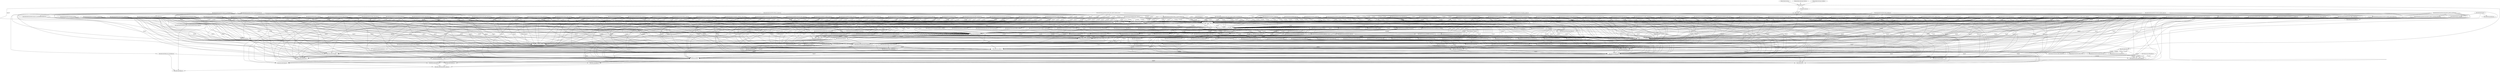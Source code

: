 digraph "Credo" {
  "lib/credo.ex"
  "lib/credo.ex" -> "lib/credo/execution.ex"
  "lib/credo/execution.ex" -> "lib/credo.ex"
  "lib/credo/execution.ex" -> "lib/credo/check/params.ex"
  "lib/credo/execution.ex" -> "lib/credo/cli/command/categories/categories_command.ex"
  "lib/credo/cli/command/categories/categories_command.ex" -> "lib/credo/cli/command.ex" [label="(compile)"]
  "lib/credo/cli/command/categories/categories_command.ex" -> "lib/credo/cli/command/categories/categories_output.ex"
  "lib/credo/cli/command/categories/categories_output.ex" -> "lib/credo/cli/command/categories/output/default.ex"
  "lib/credo/cli/command/categories/output/default.ex" -> "lib/credo/cli/output.ex"
  "lib/credo/cli/output.ex" -> "lib/credo/cli/output/ui.ex"
  "lib/credo/cli/output/ui.ex" -> "lib/credo/cli/output/shell.ex" [label="(compile)"]
  "lib/credo/cli/output.ex" -> "lib/credo/execution.ex" [label="(export)"]
  "lib/credo/cli/command/categories/output/default.ex" -> "lib/credo/cli/output/ui.ex"
  "lib/credo/cli/command/categories/categories_output.ex" -> "lib/credo/cli/command/categories/output/json.ex"
  "lib/credo/cli/command/categories/output/json.ex" -> "lib/credo/cli/output/formatter/json.ex"
  "lib/credo/cli/output/formatter/json.ex" -> "lib/credo/cli/output/ui.ex"
  "lib/credo/cli/output/formatter/json.ex" -> "lib/credo/issue.ex" [label="(export)"]
  "lib/credo/cli/command/categories/categories_output.ex" -> "lib/credo/cli/output/format_delegator.ex" [label="(compile)"]
  "lib/credo/cli/command/categories/categories_output.ex" -> "lib/credo/execution.ex" [label="(export)"]
  "lib/credo/cli/command/categories/categories_command.ex" -> "lib/credo/execution/task.ex"
  "lib/credo/execution/task.ex" -> "lib/credo/execution.ex" [label="(export)"]
  "lib/credo/execution/task.ex" -> "lib/credo/execution/execution_timing.ex"
  "lib/credo/execution/execution_timing.ex" -> "lib/credo/execution.ex" [label="(export)"]
  "lib/credo/execution.ex" -> "lib/credo/cli/command/diff/diff_command.ex"
  "lib/credo/cli/command/diff/diff_command.ex" -> "lib/credo.ex"
  "lib/credo/cli/command/diff/diff_command.ex" -> "lib/credo/cli/command.ex" [label="(compile)"]
  "lib/credo/cli/command/diff/diff_command.ex" -> "lib/credo/cli/command/diff/diff_output.ex"
  "lib/credo/cli/command/diff/diff_output.ex" -> "lib/credo/cli/command/diff/output/default.ex"
  "lib/credo/cli/command/diff/output/default.ex" -> "lib/credo/cli/command/diff/diff_command.ex"
  "lib/credo/cli/command/diff/output/default.ex" -> "lib/credo/cli/command/diff/diff_summary.ex"
  "lib/credo/cli/command/diff/diff_summary.ex" -> "lib/credo/cli/output.ex"
  "lib/credo/cli/command/diff/diff_summary.ex" -> "lib/credo/cli/output/ui.ex"
  "lib/credo/cli/command/diff/diff_summary.ex" -> "lib/credo/execution.ex" [label="(export)"]
  "lib/credo/cli/command/diff/output/default.ex" -> "lib/credo/cli/filename.ex"
  "lib/credo/cli/command/diff/output/default.ex" -> "lib/credo/cli/output.ex"
  "lib/credo/cli/command/diff/output/default.ex" -> "lib/credo/cli/output/ui.ex"
  "lib/credo/cli/command/diff/output/default.ex" -> "lib/credo/cli/sorter.ex"
  "lib/credo/cli/command/diff/output/default.ex" -> "lib/credo/execution.ex" [label="(export)"]
  "lib/credo/cli/command/diff/output/default.ex" -> "lib/credo/issue.ex" [label="(export)"]
  "lib/credo/cli/command/diff/output/default.ex" -> "lib/credo/source_file.ex"
  "lib/credo/source_file.ex" -> "lib/credo/code.ex"
  "lib/credo/code.ex" -> "lib/credo/code/charlists.ex"
  "lib/credo/code/charlists.ex" -> "lib/credo/code/interpolation_helper.ex"
  "lib/credo/code/interpolation_helper.ex" -> "lib/credo/code.ex"
  "lib/credo/code/interpolation_helper.ex" -> "lib/credo/code/token.ex"
  "lib/credo/code/charlists.ex" -> "lib/credo/source_file.ex"
  "lib/credo/code.ex" -> "lib/credo/code/heredocs.ex"
  "lib/credo/code/heredocs.ex" -> "lib/credo/code/interpolation_helper.ex"
  "lib/credo/code/heredocs.ex" -> "lib/credo/source_file.ex"
  "lib/credo/code.ex" -> "lib/credo/code/sigils.ex"
  "lib/credo/code/sigils.ex" -> "lib/credo/code/interpolation_helper.ex"
  "lib/credo/code/sigils.ex" -> "lib/credo/source_file.ex"
  "lib/credo/code.ex" -> "lib/credo/code/strings.ex"
  "lib/credo/code/strings.ex" -> "lib/credo/code/interpolation_helper.ex"
  "lib/credo/code/strings.ex" -> "lib/credo/source_file.ex"
  "lib/credo/code.ex" -> "lib/credo/issue.ex" [label="(export)"]
  "lib/credo/code.ex" -> "lib/credo/source_file.ex" [label="(export)"]
  "lib/credo/source_file.ex" -> "lib/credo/service/source_file_ast.ex"
  "lib/credo/service/source_file_ast.ex" -> "lib/credo/service/ets_table_helper.ex" [label="(compile)"]
  "lib/credo/source_file.ex" -> "lib/credo/service/source_file_lines.ex"
  "lib/credo/service/source_file_lines.ex" -> "lib/credo/service/ets_table_helper.ex" [label="(compile)"]
  "lib/credo/source_file.ex" -> "lib/credo/service/source_file_source.ex"
  "lib/credo/service/source_file_source.ex" -> "lib/credo/service/ets_table_helper.ex" [label="(compile)"]
  "lib/credo/cli/command/diff/diff_output.ex" -> "lib/credo/cli/command/diff/output/flycheck.ex"
  "lib/credo/cli/command/diff/output/flycheck.ex" -> "lib/credo/cli/output/formatter/flycheck.ex"
  "lib/credo/cli/output/formatter/flycheck.ex" -> "lib/credo/cli/filename.ex"
  "lib/credo/cli/output/formatter/flycheck.ex" -> "lib/credo/cli/output.ex"
  "lib/credo/cli/output/formatter/flycheck.ex" -> "lib/credo/cli/output/ui.ex"
  "lib/credo/cli/output/formatter/flycheck.ex" -> "lib/credo/issue.ex" [label="(export)"]
  "lib/credo/cli/command/diff/output/flycheck.ex" -> "lib/credo/execution.ex"
  "lib/credo/cli/command/diff/diff_output.ex" -> "lib/credo/cli/command/diff/output/json.ex"
  "lib/credo/cli/command/diff/output/json.ex" -> "lib/credo/cli/output/formatter/json.ex"
  "lib/credo/cli/command/diff/output/json.ex" -> "lib/credo/execution.ex"
  "lib/credo/cli/command/diff/diff_output.ex" -> "lib/credo/cli/command/diff/output/oneline.ex"
  "lib/credo/cli/command/diff/output/oneline.ex" -> "lib/credo/cli/output/formatter/oneline.ex"
  "lib/credo/cli/output/formatter/oneline.ex" -> "lib/credo/cli/filename.ex"
  "lib/credo/cli/output/formatter/oneline.ex" -> "lib/credo/cli/output.ex"
  "lib/credo/cli/output/formatter/oneline.ex" -> "lib/credo/cli/output/ui.ex"
  "lib/credo/cli/output/formatter/oneline.ex" -> "lib/credo/issue.ex" [label="(export)"]
  "lib/credo/cli/command/diff/output/oneline.ex" -> "lib/credo/execution.ex"
  "lib/credo/cli/command/diff/diff_output.ex" -> "lib/credo/cli/output/format_delegator.ex" [label="(compile)"]
  "lib/credo/cli/command/diff/diff_output.ex" -> "lib/credo/cli/output/ui.ex"
  "lib/credo/cli/command/diff/diff_output.ex" -> "lib/credo/execution.ex" [label="(export)"]
  "lib/credo/cli/command/diff/diff_command.ex" -> "lib/credo/cli/output/shell.ex"
  "lib/credo/cli/command/diff/diff_command.ex" -> "lib/credo/cli/task/load_and_validate_source_files.ex"
  "lib/credo/cli/task/load_and_validate_source_files.ex" -> "lib/credo/cli/output.ex"
  "lib/credo/cli/task/load_and_validate_source_files.ex" -> "lib/credo/execution.ex" [label="(export)"]
  "lib/credo/cli/task/load_and_validate_source_files.ex" -> "lib/credo/execution/task.ex" [label="(compile)"]
  "lib/credo/cli/task/load_and_validate_source_files.ex" -> "lib/credo/sources.ex"
  "lib/credo/sources.ex" -> "lib/credo/execution.ex" [label="(export)"]
  "lib/credo/sources.ex" -> "lib/credo/source_file.ex"
  "lib/credo/cli/command/diff/diff_command.ex" -> "lib/credo/cli/task/prepare_checks_to_run.ex"
  "lib/credo/cli/task/prepare_checks_to_run.ex" -> "lib/credo/check/config_comment_finder.ex"
  "lib/credo/check/config_comment_finder.ex" -> "lib/credo/check/config_comment.ex"
  "lib/credo/check/config_comment.ex" -> "lib/credo/issue.ex" [label="(export)"]
  "lib/credo/check/config_comment_finder.ex" -> "lib/credo/code.ex"
  "lib/credo/check/config_comment_finder.ex" -> "lib/credo/source_file.ex"
  "lib/credo/cli/task/prepare_checks_to_run.ex" -> "lib/credo/check/params.ex"
  "lib/credo/cli/task/prepare_checks_to_run.ex" -> "lib/credo/execution.ex" [label="(export)"]
  "lib/credo/cli/task/prepare_checks_to_run.ex" -> "lib/credo/execution/task.ex" [label="(compile)"]
  "lib/credo/cli/task/prepare_checks_to_run.ex" -> "lib/credo/priority.ex"
  "lib/credo/priority.ex" -> "lib/credo/code.ex"
  "lib/credo/priority.ex" -> "lib/credo/code/module.ex"
  "lib/credo/code/module.ex" -> "lib/credo/code.ex"
  "lib/credo/code/module.ex" -> "lib/credo/code/block.ex"
  "lib/credo/code/module.ex" -> "lib/credo/code/name.ex"
  "lib/credo/priority.ex" -> "lib/credo/code/parameters.ex"
  "lib/credo/priority.ex" -> "lib/credo/code/scope.ex"
  "lib/credo/code/scope.ex" -> "lib/credo/code/module.ex"
  "lib/credo/code/scope.ex" -> "lib/credo/code/name.ex"
  "lib/credo/priority.ex" -> "lib/credo/source_file.ex" [label="(export)"]
  "lib/credo/cli/command/diff/diff_command.ex" -> "lib/credo/cli/task/run_checks.ex"
  "lib/credo/cli/task/run_checks.ex" -> "lib/credo/check/runner.ex"
  "lib/credo/check/runner.ex" -> "lib/credo/check/params.ex"
  "lib/credo/check/runner.ex" -> "lib/credo/check/worker.ex"
  "lib/credo/check/runner.ex" -> "lib/credo/cli/output/ui.ex"
  "lib/credo/check/runner.ex" -> "lib/credo/execution.ex" [label="(export)"]
  "lib/credo/check/runner.ex" -> "lib/credo/execution/execution_timing.ex"
  "lib/credo/check/runner.ex" -> "lib/credo/source_file.ex" [label="(export)"]
  "lib/credo/check/runner.ex" -> "lib/credo/sources.ex"
  "lib/credo/cli/task/run_checks.ex" -> "lib/credo/execution.ex" [label="(export)"]
  "lib/credo/cli/task/run_checks.ex" -> "lib/credo/execution/task.ex" [label="(compile)"]
  "lib/credo/cli/command/diff/diff_command.ex" -> "lib/credo/cli/task/set_relevant_issues.ex"
  "lib/credo/cli/task/set_relevant_issues.ex" -> "lib/credo/cli/filter.ex"
  "lib/credo/cli/filter.ex" -> "lib/credo/check/config_comment.ex"
  "lib/credo/cli/filter.ex" -> "lib/credo/execution.ex"
  "lib/credo/cli/filter.ex" -> "lib/credo/issue.ex" [label="(export)"]
  "lib/credo/cli/filter.ex" -> "lib/credo/source_file.ex" [label="(export)"]
  "lib/credo/cli/task/set_relevant_issues.ex" -> "lib/credo/execution.ex" [label="(export)"]
  "lib/credo/cli/task/set_relevant_issues.ex" -> "lib/credo/execution/task.ex" [label="(compile)"]
  "lib/credo/cli/command/diff/diff_command.ex" -> "lib/credo/execution.ex" [label="(export)"]
  "lib/credo/cli/command/diff/diff_command.ex" -> "lib/credo/execution/task.ex" [label="(compile)"]
  "lib/credo/cli/command/diff/diff_command.ex" -> "lib/credo/issue.ex" [label="(export)"]
  "lib/credo/execution.ex" -> "lib/credo/cli/command/explain/explain_command.ex"
  "lib/credo/cli/command/explain/explain_command.ex" -> "lib/credo/check/helpers.ex"
  "lib/credo/check/helpers.ex" -> "lib/credo/check/params.ex"
  "lib/credo/check/helpers.ex" -> "lib/credo/code/scope.ex"
  "lib/credo/check/helpers.ex" -> "lib/credo/issue.ex" [label="(export)"]
  "lib/credo/check/helpers.ex" -> "lib/credo/issue_meta.ex"
  "lib/credo/issue_meta.ex" -> "lib/credo/source_file.ex" [label="(export)"]
  "lib/credo/check/helpers.ex" -> "lib/credo/priority.ex"
  "lib/credo/check/helpers.ex" -> "lib/credo/service/source_file_scopes.ex"
  "lib/credo/service/source_file_scopes.ex" -> "lib/credo/service/ets_table_helper.ex" [label="(compile)"]
  "lib/credo/check/helpers.ex" -> "lib/credo/severity.ex"
  "lib/credo/check/helpers.ex" -> "lib/credo/source_file.ex" [label="(export)"]
  "lib/credo/cli/command/explain/explain_command.ex" -> "lib/credo/cli/command.ex" [label="(compile)"]
  "lib/credo/cli/command/explain/explain_command.ex" -> "lib/credo/cli/command/explain/explain_output.ex"
  "lib/credo/cli/command/explain/explain_output.ex" -> "lib/credo/cli/command/explain/output/default.ex"
  "lib/credo/cli/command/explain/output/default.ex" -> "lib/credo/cli/output.ex"
  "lib/credo/cli/command/explain/output/default.ex" -> "lib/credo/cli/output/ui.ex"
  "lib/credo/cli/command/explain/output/default.ex" -> "lib/credo/code/scope.ex"
  "lib/credo/cli/command/explain/explain_output.ex" -> "lib/credo/cli/command/explain/output/json.ex"
  "lib/credo/cli/command/explain/output/json.ex" -> "lib/credo/cli/output/formatter/json.ex"
  "lib/credo/cli/command/explain/explain_output.ex" -> "lib/credo/cli/output/format_delegator.ex" [label="(compile)"]
  "lib/credo/cli/command/explain/explain_output.ex" -> "lib/credo/cli/output/ui.ex"
  "lib/credo/cli/command/explain/explain_output.ex" -> "lib/credo/execution.ex" [label="(export)"]
  "lib/credo/cli/command/explain/explain_command.ex" -> "lib/credo/cli/filename.ex"
  "lib/credo/cli/command/explain/explain_command.ex" -> "lib/credo/cli/task/load_and_validate_source_files.ex"
  "lib/credo/cli/command/explain/explain_command.ex" -> "lib/credo/cli/task/prepare_checks_to_run.ex"
  "lib/credo/cli/command/explain/explain_command.ex" -> "lib/credo/cli/task/run_checks.ex"
  "lib/credo/cli/command/explain/explain_command.ex" -> "lib/credo/cli/task/set_relevant_issues.ex"
  "lib/credo/cli/command/explain/explain_command.ex" -> "lib/credo/execution.ex" [label="(export)"]
  "lib/credo/cli/command/explain/explain_command.ex" -> "lib/credo/execution/task.ex"
  "lib/credo/cli/command/explain/explain_command.ex" -> "lib/credo/issue.ex" [label="(export)"]
  "lib/credo/cli/command/explain/explain_command.ex" -> "lib/credo/source_file.ex"
  "lib/credo/execution.ex" -> "lib/credo/cli/command/gen.check.ex"
  "lib/credo/cli/command/gen.check.ex" -> "lib/credo/cli/command.ex" [label="(compile)"]
  "lib/credo/cli/command/gen.check.ex" -> "lib/credo/cli/output/ui.ex"
  "lib/credo/cli/command/gen.check.ex" -> "lib/credo/execution/task.ex"
  "lib/credo/execution.ex" -> "lib/credo/cli/command/gen.config.ex"
  "lib/credo/cli/command/gen.config.ex" -> "lib/credo/cli/command.ex" [label="(compile)"]
  "lib/credo/cli/command/gen.config.ex" -> "lib/credo/cli/output/ui.ex"
  "lib/credo/cli/command/gen.config.ex" -> "lib/credo/execution/task.ex"
  "lib/credo/execution.ex" -> "lib/credo/cli/command/help.ex"
  "lib/credo/cli/command/help.ex" -> "lib/credo.ex"
  "lib/credo/cli/command/help.ex" -> "lib/credo/cli/command.ex" [label="(compile)"]
  "lib/credo/cli/command/help.ex" -> "lib/credo/cli/output/ui.ex"
  "lib/credo/cli/command/help.ex" -> "lib/credo/cli/sorter.ex"
  "lib/credo/cli/command/help.ex" -> "lib/credo/execution.ex"
  "lib/credo/cli/command/help.ex" -> "lib/credo/execution/task.ex"
  "lib/credo/execution.ex" -> "lib/credo/cli/command/info/info_command.ex"
  "lib/credo/cli/command/info/info_command.ex" -> "lib/credo.ex"
  "lib/credo/cli/command/info/info_command.ex" -> "lib/credo/cli/command.ex" [label="(compile)"]
  "lib/credo/cli/command/info/info_command.ex" -> "lib/credo/cli/command/info/info_output.ex"
  "lib/credo/cli/command/info/info_output.ex" -> "lib/credo/cli/command/info/output/default.ex"
  "lib/credo/cli/command/info/output/default.ex" -> "lib/credo/cli/output/ui.ex"
  "lib/credo/cli/command/info/output/default.ex" -> "lib/credo/execution.ex" [label="(export)"]
  "lib/credo/cli/command/info/info_output.ex" -> "lib/credo/cli/command/info/output/json.ex"
  "lib/credo/cli/command/info/output/json.ex" -> "lib/credo/cli/output/formatter/json.ex"
  "lib/credo/cli/command/info/output/json.ex" -> "lib/credo/execution.ex" [label="(export)"]
  "lib/credo/cli/command/info/info_output.ex" -> "lib/credo/cli/output/format_delegator.ex" [label="(compile)"]
  "lib/credo/cli/command/info/info_output.ex" -> "lib/credo/cli/output/ui.ex"
  "lib/credo/cli/command/info/info_output.ex" -> "lib/credo/execution.ex" [label="(export)"]
  "lib/credo/cli/command/info/info_command.ex" -> "lib/credo/cli/task/load_and_validate_source_files.ex"
  "lib/credo/cli/command/info/info_command.ex" -> "lib/credo/cli/task/prepare_checks_to_run.ex"
  "lib/credo/cli/command/info/info_command.ex" -> "lib/credo/execution.ex" [label="(export)"]
  "lib/credo/cli/command/info/info_command.ex" -> "lib/credo/execution/task.ex"
  "lib/credo/execution.ex" -> "lib/credo/cli/command/list/list_command.ex"
  "lib/credo/cli/command/list/list_command.ex" -> "lib/credo/cli/command.ex" [label="(compile)"]
  "lib/credo/cli/command/list/list_command.ex" -> "lib/credo/cli/command/list/list_output.ex"
  "lib/credo/cli/command/list/list_output.ex" -> "lib/credo/cli/command/list/output/default.ex"
  "lib/credo/cli/command/list/output/default.ex" -> "lib/credo/cli/filename.ex"
  "lib/credo/cli/command/list/output/default.ex" -> "lib/credo/cli/output.ex"
  "lib/credo/cli/command/list/output/default.ex" -> "lib/credo/cli/output/summary.ex"
  "lib/credo/cli/output/summary.ex" -> "lib/credo/cli/output.ex"
  "lib/credo/cli/output/summary.ex" -> "lib/credo/cli/output/ui.ex"
  "lib/credo/cli/output/summary.ex" -> "lib/credo/code.ex"
  "lib/credo/cli/output/summary.ex" -> "lib/credo/execution.ex" [label="(export)"]
  "lib/credo/cli/output/summary.ex" -> "lib/credo/source_file.ex" [label="(export)"]
  "lib/credo/cli/command/list/output/default.ex" -> "lib/credo/cli/output/ui.ex"
  "lib/credo/cli/command/list/output/default.ex" -> "lib/credo/code/scope.ex"
  "lib/credo/cli/command/list/output/default.ex" -> "lib/credo/execution.ex"
  "lib/credo/cli/command/list/output/default.ex" -> "lib/credo/issue.ex" [label="(export)"]
  "lib/credo/cli/command/list/output/default.ex" -> "lib/credo/source_file.ex" [label="(export)"]
  "lib/credo/cli/command/list/list_output.ex" -> "lib/credo/cli/command/list/output/flycheck.ex"
  "lib/credo/cli/command/list/output/flycheck.ex" -> "lib/credo/cli/output/formatter/flycheck.ex"
  "lib/credo/cli/command/list/output/flycheck.ex" -> "lib/credo/execution.ex"
  "lib/credo/cli/command/list/list_output.ex" -> "lib/credo/cli/command/list/output/json.ex"
  "lib/credo/cli/command/list/output/json.ex" -> "lib/credo/cli/output/formatter/json.ex"
  "lib/credo/cli/command/list/output/json.ex" -> "lib/credo/execution.ex"
  "lib/credo/cli/command/list/list_output.ex" -> "lib/credo/cli/command/list/output/oneline.ex"
  "lib/credo/cli/command/list/output/oneline.ex" -> "lib/credo/cli/output/formatter/oneline.ex"
  "lib/credo/cli/command/list/output/oneline.ex" -> "lib/credo/execution.ex"
  "lib/credo/cli/command/list/list_output.ex" -> "lib/credo/cli/output/format_delegator.ex" [label="(compile)"]
  "lib/credo/cli/command/list/list_output.ex" -> "lib/credo/cli/output/ui.ex"
  "lib/credo/cli/command/list/list_output.ex" -> "lib/credo/execution.ex" [label="(export)"]
  "lib/credo/cli/command/list/list_command.ex" -> "lib/credo/cli/filter.ex"
  "lib/credo/cli/command/list/list_command.ex" -> "lib/credo/cli/task/load_and_validate_source_files.ex"
  "lib/credo/cli/command/list/list_command.ex" -> "lib/credo/cli/task/prepare_checks_to_run.ex"
  "lib/credo/cli/command/list/list_command.ex" -> "lib/credo/cli/task/run_checks.ex"
  "lib/credo/cli/command/list/list_command.ex" -> "lib/credo/cli/task/set_relevant_issues.ex"
  "lib/credo/cli/command/list/list_command.ex" -> "lib/credo/execution.ex" [label="(export)"]
  "lib/credo/cli/command/list/list_command.ex" -> "lib/credo/execution/task.ex" [label="(compile)"]
  "lib/credo/execution.ex" -> "lib/credo/cli/command/suggest/suggest_command.ex"
  "lib/credo/cli/command/suggest/suggest_command.ex" -> "lib/credo/check/params.ex"
  "lib/credo/cli/command/suggest/suggest_command.ex" -> "lib/credo/cli/command.ex" [label="(compile)"]
  "lib/credo/cli/command/suggest/suggest_command.ex" -> "lib/credo/cli/command/suggest/suggest_output.ex"
  "lib/credo/cli/command/suggest/suggest_output.ex" -> "lib/credo/cli/command/suggest/output/default.ex"
  "lib/credo/cli/command/suggest/output/default.ex" -> "lib/credo/cli/filename.ex"
  "lib/credo/cli/command/suggest/output/default.ex" -> "lib/credo/cli/output.ex"
  "lib/credo/cli/command/suggest/output/default.ex" -> "lib/credo/cli/output/summary.ex"
  "lib/credo/cli/command/suggest/output/default.ex" -> "lib/credo/cli/output/ui.ex"
  "lib/credo/cli/command/suggest/output/default.ex" -> "lib/credo/cli/sorter.ex"
  "lib/credo/cli/command/suggest/output/default.ex" -> "lib/credo/execution.ex" [label="(export)"]
  "lib/credo/cli/command/suggest/output/default.ex" -> "lib/credo/issue.ex" [label="(export)"]
  "lib/credo/cli/command/suggest/output/default.ex" -> "lib/credo/source_file.ex"
  "lib/credo/cli/command/suggest/suggest_output.ex" -> "lib/credo/cli/command/suggest/output/flycheck.ex"
  "lib/credo/cli/command/suggest/output/flycheck.ex" -> "lib/credo/cli/output/formatter/flycheck.ex"
  "lib/credo/cli/command/suggest/output/flycheck.ex" -> "lib/credo/execution.ex"
  "lib/credo/cli/command/suggest/suggest_output.ex" -> "lib/credo/cli/command/suggest/output/json.ex"
  "lib/credo/cli/command/suggest/output/json.ex" -> "lib/credo/cli/output/formatter/json.ex"
  "lib/credo/cli/command/suggest/output/json.ex" -> "lib/credo/execution.ex"
  "lib/credo/cli/command/suggest/suggest_output.ex" -> "lib/credo/cli/command/suggest/output/oneline.ex"
  "lib/credo/cli/command/suggest/output/oneline.ex" -> "lib/credo/cli/output/formatter/oneline.ex"
  "lib/credo/cli/command/suggest/output/oneline.ex" -> "lib/credo/execution.ex"
  "lib/credo/cli/command/suggest/suggest_output.ex" -> "lib/credo/cli/output/format_delegator.ex" [label="(compile)"]
  "lib/credo/cli/command/suggest/suggest_output.ex" -> "lib/credo/cli/output/ui.ex"
  "lib/credo/cli/command/suggest/suggest_output.ex" -> "lib/credo/execution.ex" [label="(export)"]
  "lib/credo/cli/command/suggest/suggest_command.ex" -> "lib/credo/cli/task/load_and_validate_source_files.ex"
  "lib/credo/cli/command/suggest/suggest_command.ex" -> "lib/credo/cli/task/prepare_checks_to_run.ex"
  "lib/credo/cli/command/suggest/suggest_command.ex" -> "lib/credo/cli/task/run_checks.ex"
  "lib/credo/cli/command/suggest/suggest_command.ex" -> "lib/credo/cli/task/set_relevant_issues.ex"
  "lib/credo/cli/command/suggest/suggest_command.ex" -> "lib/credo/execution.ex" [label="(export)"]
  "lib/credo/cli/command/suggest/suggest_command.ex" -> "lib/credo/execution/task.ex" [label="(compile)"]
  "lib/credo/execution.ex" -> "lib/credo/cli/command/version.ex"
  "lib/credo/cli/command/version.ex" -> "lib/credo.ex"
  "lib/credo/cli/command/version.ex" -> "lib/credo/cli/command.ex" [label="(compile)"]
  "lib/credo/cli/command/version.ex" -> "lib/credo/cli/output/ui.ex"
  "lib/credo/cli/command/version.ex" -> "lib/credo/execution/task.ex"
  "lib/credo/execution.ex" -> "lib/credo/execution/execution_config_files.ex"
  "lib/credo/execution/execution_config_files.ex" -> "lib/credo/execution.ex" [label="(export)"]
  "lib/credo/execution.ex" -> "lib/credo/execution/execution_issues.ex"
  "lib/credo/execution/execution_issues.ex" -> "lib/credo/execution.ex" [label="(export)"]
  "lib/credo/execution/execution_issues.ex" -> "lib/credo/issue.ex" [label="(export)"]
  "lib/credo/execution/execution_issues.ex" -> "lib/credo/source_file.ex" [label="(export)"]
  "lib/credo/execution.ex" -> "lib/credo/execution/execution_source_files.ex"
  "lib/credo/execution/execution_source_files.ex" -> "lib/credo/execution.ex" [label="(export)"]
  "lib/credo/execution.ex" -> "lib/credo/execution/execution_timing.ex"
  "lib/credo/execution.ex" -> "lib/credo/execution/task.ex"
  "lib/credo/execution.ex" -> "lib/credo/execution/task/append_default_config.ex" [label="(compile)"]
  "lib/credo/execution/task/append_default_config.ex" -> "lib/credo/execution.ex" [label="(export)"]
  "lib/credo/execution/task/append_default_config.ex" -> "lib/credo/execution/task.ex" [label="(compile)"]
  "lib/credo/execution.ex" -> "lib/credo/execution/task/assign_exit_status_for_issues.ex" [label="(compile)"]
  "lib/credo/execution/task/assign_exit_status_for_issues.ex" -> "lib/credo/execution.ex" [label="(export)"]
  "lib/credo/execution/task/assign_exit_status_for_issues.ex" -> "lib/credo/execution/task.ex" [label="(compile)"]
  "lib/credo/execution.ex" -> "lib/credo/execution/task/convert_cli_options_to_config.ex" [label="(compile)"]
  "lib/credo/execution/task/convert_cli_options_to_config.ex" -> "lib/credo/cli/output/ui.ex"
  "lib/credo/execution/task/convert_cli_options_to_config.ex" -> "lib/credo/code.ex"
  "lib/credo/execution/task/convert_cli_options_to_config.ex" -> "lib/credo/config_builder.ex"
  "lib/credo/config_builder.ex" -> "lib/credo/cli/filename.ex"
  "lib/credo/config_builder.ex" -> "lib/credo/cli/options.ex" [label="(export)"]
  "lib/credo/cli/options.ex" -> "lib/credo/priority.ex"
  "lib/credo/config_builder.ex" -> "lib/credo/config_file.ex" [label="(export)"]
  "lib/credo/config_file.ex" -> "lib/credo/execution.ex"
  "lib/credo/config_file.ex" -> "lib/credo/exs_loader.ex"
  "lib/credo/config_builder.ex" -> "lib/credo/execution.ex" [label="(export)"]
  "lib/credo/execution/task/convert_cli_options_to_config.ex" -> "lib/credo/execution.ex" [label="(export)"]
  "lib/credo/execution/task/convert_cli_options_to_config.ex" -> "lib/credo/execution/task.ex" [label="(compile)"]
  "lib/credo/execution.ex" -> "lib/credo/execution/task/determine_command.ex" [label="(compile)"]
  "lib/credo/execution/task/determine_command.ex" -> "lib/credo/cli/options.ex" [label="(export)"]
  "lib/credo/execution/task/determine_command.ex" -> "lib/credo/execution.ex" [label="(export)"]
  "lib/credo/execution/task/determine_command.ex" -> "lib/credo/execution/task.ex" [label="(compile)"]
  "lib/credo/execution.ex" -> "lib/credo/execution/task/initialize_plugins.ex" [label="(compile)"]
  "lib/credo/execution/task/initialize_plugins.ex" -> "lib/credo/execution.ex"
  "lib/credo/execution.ex" -> "lib/credo/execution/task/parse_options.ex" [label="(compile)"]
  "lib/credo/execution/task/parse_options.ex" -> "lib/credo/cli/options.ex"
  "lib/credo/execution/task/parse_options.ex" -> "lib/credo/cli/output/ui.ex"
  "lib/credo/execution/task/parse_options.ex" -> "lib/credo/execution.ex" [label="(export)"]
  "lib/credo/execution/task/parse_options.ex" -> "lib/credo/execution/task.ex" [label="(compile)"]
  "lib/credo/execution.ex" -> "lib/credo/execution/task/require_requires.ex" [label="(compile)"]
  "lib/credo/execution/task/require_requires.ex" -> "lib/credo/execution.ex" [label="(export)"]
  "lib/credo/execution/task/require_requires.ex" -> "lib/credo/execution/task.ex" [label="(compile)"]
  "lib/credo/execution/task/require_requires.ex" -> "lib/credo/sources.ex"
  "lib/credo/execution.ex" -> "lib/credo/execution/task/run_command.ex" [label="(compile)"]
  "lib/credo/execution/task/run_command.ex" -> "lib/credo/execution.ex" [label="(export)"]
  "lib/credo/execution/task/run_command.ex" -> "lib/credo/execution/task.ex" [label="(compile)"]
  "lib/credo/execution.ex" -> "lib/credo/execution/task/set_default_command.ex" [label="(compile)"]
  "lib/credo/execution/task/set_default_command.ex" -> "lib/credo/cli/filename.ex"
  "lib/credo/execution/task/set_default_command.ex" -> "lib/credo/cli/options.ex" [label="(export)"]
  "lib/credo/execution/task/set_default_command.ex" -> "lib/credo/execution.ex" [label="(export)"]
  "lib/credo/execution/task/set_default_command.ex" -> "lib/credo/execution/task.ex" [label="(compile)"]
  "lib/credo/execution.ex" -> "lib/credo/execution/task/use_colors.ex" [label="(compile)"]
  "lib/credo/execution/task/use_colors.ex" -> "lib/credo/cli/output/ui.ex"
  "lib/credo/execution/task/use_colors.ex" -> "lib/credo/execution.ex" [label="(export)"]
  "lib/credo/execution/task/use_colors.ex" -> "lib/credo/execution/task.ex" [label="(compile)"]
  "lib/credo/execution.ex" -> "lib/credo/execution/task/validate_config.ex" [label="(compile)"]
  "lib/credo/execution/task/validate_config.ex" -> "lib/credo/check/helpers.ex"
  "lib/credo/execution/task/validate_config.ex" -> "lib/credo/check/params.ex"
  "lib/credo/execution/task/validate_config.ex" -> "lib/credo/cli/output/ui.ex"
  "lib/credo/execution/task/validate_config.ex" -> "lib/credo/execution.ex" [label="(export)"]
  "lib/credo/execution/task/validate_config.ex" -> "lib/credo/execution/task.ex" [label="(compile)"]
  "lib/credo/execution.ex" -> "lib/credo/execution/task/validate_options.ex" [label="(compile)"]
  "lib/credo/execution/task/validate_options.ex" -> "lib/credo/cli/options.ex" [label="(export)"]
  "lib/credo/execution/task/validate_options.ex" -> "lib/credo/cli/output/ui.ex"
  "lib/credo/execution/task/validate_options.ex" -> "lib/credo/execution.ex" [label="(export)"]
  "lib/credo/execution/task/validate_options.ex" -> "lib/credo/execution/task.ex" [label="(compile)"]
  "lib/credo.ex" -> "lib/credo/execution/task/write_debug_report.ex"
  "lib/credo/execution/task/write_debug_report.ex" -> "lib/credo/cli/output/ui.ex"
  "lib/credo/execution/task/write_debug_report.ex" -> "lib/credo/execution.ex" [label="(export)"]
  "lib/credo/execution/task/write_debug_report.ex" -> "lib/credo/execution/execution_timing.ex"
  "lib/credo/execution/task/write_debug_report.ex" -> "lib/credo/execution/task.ex" [label="(compile)"]
  "lib/credo/application.ex"
  "lib/credo/application.ex" -> "lib/credo/cli/output/shell.ex" [label="(compile)"]
  "lib/credo/application.ex" -> "lib/credo/service/source_file_ast.ex" [label="(compile)"]
  "lib/credo/application.ex" -> "lib/credo/service/source_file_lines.ex" [label="(compile)"]
  "lib/credo/application.ex" -> "lib/credo/service/source_file_scopes.ex" [label="(compile)"]
  "lib/credo/application.ex" -> "lib/credo/service/source_file_source.ex" [label="(compile)"]
  "lib/credo/check.ex"
  "lib/credo/check/behaviour.ex"
  "lib/credo/check/config_comment.ex"
  "lib/credo/check/config_comment_finder.ex"
  "lib/credo/check/consistency/collector.ex"
  "lib/credo/check/consistency/collector.ex" -> "lib/credo/execution/execution_issues.ex"
  "lib/credo/check/consistency/collector.ex" -> "lib/credo/issue.ex" [label="(export)"]
  "lib/credo/check/consistency/collector.ex" -> "lib/credo/source_file.ex"
  "lib/credo/check/consistency/exception_names.ex"
  "lib/credo/check/consistency/exception_names.ex" -> "lib/credo/check.ex" [label="(compile)"]
  "lib/credo/check/consistency/exception_names.ex" -> "lib/credo/check/behaviour.ex" [label="(compile)"]
  "lib/credo/check/consistency/exception_names.ex" -> "lib/credo/check/consistency/exception_names/collector.ex"
  "lib/credo/check/consistency/exception_names/collector.ex" -> "lib/credo/check/consistency/collector.ex" [label="(compile)"]
  "lib/credo/check/consistency/exception_names/collector.ex" -> "lib/credo/code.ex"
  "lib/credo/check/consistency/exception_names/collector.ex" -> "lib/credo/code/module.ex"
  "lib/credo/check/consistency/exception_names/collector.ex" -> "lib/credo/code/name.ex"
  "lib/credo/check/consistency/exception_names/collector.ex" -> "lib/credo/execution.ex"
  "lib/credo/check/consistency/exception_names/collector.ex" -> "lib/credo/source_file.ex"
  "lib/credo/check/consistency/exception_names.ex" -> "lib/credo/check/helpers.ex"
  "lib/credo/check/consistency/exception_names.ex" -> "lib/credo/cli/output/ui.ex"
  "lib/credo/check/consistency/exception_names.ex" -> "lib/credo/execution.ex" [label="(export)"]
  "lib/credo/check/consistency/exception_names.ex" -> "lib/credo/execution/execution_issues.ex"
  "lib/credo/check/consistency/exception_names.ex" -> "lib/credo/execution/execution_timing.ex"
  "lib/credo/check/consistency/exception_names.ex" -> "lib/credo/issue_meta.ex"
  "lib/credo/check/consistency/exception_names.ex" -> "lib/credo/source_file.ex" [label="(export)"]
  "lib/credo/check/consistency/exception_names/collector.ex"
  "lib/credo/check/consistency/line_endings.ex"
  "lib/credo/check/consistency/line_endings.ex" -> "lib/credo/check.ex" [label="(compile)"]
  "lib/credo/check/consistency/line_endings.ex" -> "lib/credo/check/behaviour.ex" [label="(compile)"]
  "lib/credo/check/consistency/line_endings.ex" -> "lib/credo/check/consistency/line_endings/collector.ex"
  "lib/credo/check/consistency/line_endings/collector.ex" -> "lib/credo/check/consistency/collector.ex" [label="(compile)"]
  "lib/credo/check/consistency/line_endings/collector.ex" -> "lib/credo/execution.ex"
  "lib/credo/check/consistency/line_endings/collector.ex" -> "lib/credo/source_file.ex"
  "lib/credo/check/consistency/line_endings.ex" -> "lib/credo/check/helpers.ex"
  "lib/credo/check/consistency/line_endings.ex" -> "lib/credo/cli/output/ui.ex"
  "lib/credo/check/consistency/line_endings.ex" -> "lib/credo/execution.ex" [label="(export)"]
  "lib/credo/check/consistency/line_endings.ex" -> "lib/credo/execution/execution_issues.ex"
  "lib/credo/check/consistency/line_endings.ex" -> "lib/credo/execution/execution_timing.ex"
  "lib/credo/check/consistency/line_endings.ex" -> "lib/credo/issue_meta.ex"
  "lib/credo/check/consistency/line_endings.ex" -> "lib/credo/source_file.ex" [label="(export)"]
  "lib/credo/check/consistency/line_endings/collector.ex"
  "lib/credo/check/consistency/multi_alias_import_require_use.ex"
  "lib/credo/check/consistency/multi_alias_import_require_use.ex" -> "lib/credo/check.ex" [label="(compile)"]
  "lib/credo/check/consistency/multi_alias_import_require_use.ex" -> "lib/credo/check/behaviour.ex" [label="(compile)"]
  "lib/credo/check/consistency/multi_alias_import_require_use.ex" -> "lib/credo/check/consistency/multi_alias_import_require_use/collector.ex"
  "lib/credo/check/consistency/multi_alias_import_require_use/collector.ex" -> "lib/credo/check/consistency/collector.ex" [label="(compile)"]
  "lib/credo/check/consistency/multi_alias_import_require_use/collector.ex" -> "lib/credo/code.ex"
  "lib/credo/check/consistency/multi_alias_import_require_use/collector.ex" -> "lib/credo/execution.ex"
  "lib/credo/check/consistency/multi_alias_import_require_use/collector.ex" -> "lib/credo/source_file.ex"
  "lib/credo/check/consistency/multi_alias_import_require_use.ex" -> "lib/credo/check/helpers.ex"
  "lib/credo/check/consistency/multi_alias_import_require_use.ex" -> "lib/credo/cli/output/ui.ex"
  "lib/credo/check/consistency/multi_alias_import_require_use.ex" -> "lib/credo/execution.ex" [label="(export)"]
  "lib/credo/check/consistency/multi_alias_import_require_use.ex" -> "lib/credo/execution/execution_issues.ex"
  "lib/credo/check/consistency/multi_alias_import_require_use.ex" -> "lib/credo/execution/execution_timing.ex"
  "lib/credo/check/consistency/multi_alias_import_require_use.ex" -> "lib/credo/issue_meta.ex"
  "lib/credo/check/consistency/multi_alias_import_require_use.ex" -> "lib/credo/source_file.ex" [label="(export)"]
  "lib/credo/check/consistency/multi_alias_import_require_use/collector.ex"
  "lib/credo/check/consistency/parameter_pattern_matching.ex"
  "lib/credo/check/consistency/parameter_pattern_matching.ex" -> "lib/credo/check.ex" [label="(compile)"]
  "lib/credo/check/consistency/parameter_pattern_matching.ex" -> "lib/credo/check/behaviour.ex" [label="(compile)"]
  "lib/credo/check/consistency/parameter_pattern_matching.ex" -> "lib/credo/check/consistency/parameter_pattern_matching/collector.ex"
  "lib/credo/check/consistency/parameter_pattern_matching/collector.ex" -> "lib/credo/check/consistency/collector.ex" [label="(compile)"]
  "lib/credo/check/consistency/parameter_pattern_matching/collector.ex" -> "lib/credo/code.ex"
  "lib/credo/check/consistency/parameter_pattern_matching/collector.ex" -> "lib/credo/execution.ex"
  "lib/credo/check/consistency/parameter_pattern_matching/collector.ex" -> "lib/credo/source_file.ex"
  "lib/credo/check/consistency/parameter_pattern_matching.ex" -> "lib/credo/check/helpers.ex"
  "lib/credo/check/consistency/parameter_pattern_matching.ex" -> "lib/credo/cli/output/ui.ex"
  "lib/credo/check/consistency/parameter_pattern_matching.ex" -> "lib/credo/execution.ex" [label="(export)"]
  "lib/credo/check/consistency/parameter_pattern_matching.ex" -> "lib/credo/execution/execution_issues.ex"
  "lib/credo/check/consistency/parameter_pattern_matching.ex" -> "lib/credo/execution/execution_timing.ex"
  "lib/credo/check/consistency/parameter_pattern_matching.ex" -> "lib/credo/issue_meta.ex"
  "lib/credo/check/consistency/parameter_pattern_matching.ex" -> "lib/credo/source_file.ex" [label="(export)"]
  "lib/credo/check/consistency/parameter_pattern_matching/collector.ex"
  "lib/credo/check/consistency/space_around_operators.ex"
  "lib/credo/check/consistency/space_around_operators.ex" -> "lib/credo/check.ex" [label="(compile)"]
  "lib/credo/check/consistency/space_around_operators.ex" -> "lib/credo/check/behaviour.ex" [label="(compile)"]
  "lib/credo/check/consistency/space_around_operators.ex" -> "lib/credo/check/consistency/space_around_operators/collector.ex"
  "lib/credo/check/consistency/space_around_operators/collector.ex" -> "lib/credo/check/consistency/collector.ex" [label="(compile)"]
  "lib/credo/check/consistency/space_around_operators/collector.ex" -> "lib/credo/check/consistency/space_around_operators/space_helper.ex" [label="(export)"]
  "lib/credo/check/consistency/space_around_operators/space_helper.ex" -> "lib/credo/code/token.ex"
  "lib/credo/check/consistency/space_around_operators/collector.ex" -> "lib/credo/code.ex"
  "lib/credo/check/consistency/space_around_operators/collector.ex" -> "lib/credo/execution.ex"
  "lib/credo/check/consistency/space_around_operators/collector.ex" -> "lib/credo/source_file.ex"
  "lib/credo/check/consistency/space_around_operators.ex" -> "lib/credo/check/helpers.ex"
  "lib/credo/check/consistency/space_around_operators.ex" -> "lib/credo/check/params.ex"
  "lib/credo/check/consistency/space_around_operators.ex" -> "lib/credo/cli/output/ui.ex"
  "lib/credo/check/consistency/space_around_operators.ex" -> "lib/credo/code.ex"
  "lib/credo/check/consistency/space_around_operators.ex" -> "lib/credo/code/token_ast_correlation.ex"
  "lib/credo/code/token_ast_correlation.ex" -> "lib/credo/code.ex"
  "lib/credo/code/token_ast_correlation.ex" -> "lib/credo/code/token.ex"
  "lib/credo/check/consistency/space_around_operators.ex" -> "lib/credo/execution.ex" [label="(export)"]
  "lib/credo/check/consistency/space_around_operators.ex" -> "lib/credo/execution/execution_issues.ex"
  "lib/credo/check/consistency/space_around_operators.ex" -> "lib/credo/execution/execution_timing.ex"
  "lib/credo/check/consistency/space_around_operators.ex" -> "lib/credo/issue_meta.ex"
  "lib/credo/check/consistency/space_around_operators.ex" -> "lib/credo/source_file.ex" [label="(export)"]
  "lib/credo/check/consistency/space_around_operators/collector.ex"
  "lib/credo/check/consistency/space_around_operators/space_helper.ex"
  "lib/credo/check/consistency/space_in_parentheses.ex"
  "lib/credo/check/consistency/space_in_parentheses.ex" -> "lib/credo/check.ex" [label="(compile)"]
  "lib/credo/check/consistency/space_in_parentheses.ex" -> "lib/credo/check/behaviour.ex" [label="(compile)"]
  "lib/credo/check/consistency/space_in_parentheses.ex" -> "lib/credo/check/consistency/space_in_parentheses/collector.ex"
  "lib/credo/check/consistency/space_in_parentheses/collector.ex" -> "lib/credo/check/consistency/collector.ex" [label="(compile)"]
  "lib/credo/check/consistency/space_in_parentheses/collector.ex" -> "lib/credo/code.ex"
  "lib/credo/check/consistency/space_in_parentheses/collector.ex" -> "lib/credo/execution.ex"
  "lib/credo/check/consistency/space_in_parentheses/collector.ex" -> "lib/credo/source_file.ex"
  "lib/credo/check/consistency/space_in_parentheses.ex" -> "lib/credo/check/helpers.ex"
  "lib/credo/check/consistency/space_in_parentheses.ex" -> "lib/credo/check/params.ex"
  "lib/credo/check/consistency/space_in_parentheses.ex" -> "lib/credo/cli/output/ui.ex"
  "lib/credo/check/consistency/space_in_parentheses.ex" -> "lib/credo/execution.ex" [label="(export)"]
  "lib/credo/check/consistency/space_in_parentheses.ex" -> "lib/credo/execution/execution_issues.ex"
  "lib/credo/check/consistency/space_in_parentheses.ex" -> "lib/credo/execution/execution_timing.ex"
  "lib/credo/check/consistency/space_in_parentheses.ex" -> "lib/credo/issue_meta.ex"
  "lib/credo/check/consistency/space_in_parentheses.ex" -> "lib/credo/source_file.ex" [label="(export)"]
  "lib/credo/check/consistency/space_in_parentheses/collector.ex"
  "lib/credo/check/consistency/tabs_or_spaces.ex"
  "lib/credo/check/consistency/tabs_or_spaces.ex" -> "lib/credo/check.ex" [label="(compile)"]
  "lib/credo/check/consistency/tabs_or_spaces.ex" -> "lib/credo/check/behaviour.ex" [label="(compile)"]
  "lib/credo/check/consistency/tabs_or_spaces.ex" -> "lib/credo/check/consistency/tabs_or_spaces/collector.ex"
  "lib/credo/check/consistency/tabs_or_spaces/collector.ex" -> "lib/credo/check/consistency/collector.ex" [label="(compile)"]
  "lib/credo/check/consistency/tabs_or_spaces/collector.ex" -> "lib/credo/execution.ex"
  "lib/credo/check/consistency/tabs_or_spaces/collector.ex" -> "lib/credo/source_file.ex"
  "lib/credo/check/consistency/tabs_or_spaces.ex" -> "lib/credo/check/helpers.ex"
  "lib/credo/check/consistency/tabs_or_spaces.ex" -> "lib/credo/cli/output/ui.ex"
  "lib/credo/check/consistency/tabs_or_spaces.ex" -> "lib/credo/execution.ex" [label="(export)"]
  "lib/credo/check/consistency/tabs_or_spaces.ex" -> "lib/credo/execution/execution_issues.ex"
  "lib/credo/check/consistency/tabs_or_spaces.ex" -> "lib/credo/execution/execution_timing.ex"
  "lib/credo/check/consistency/tabs_or_spaces.ex" -> "lib/credo/issue_meta.ex"
  "lib/credo/check/consistency/tabs_or_spaces.ex" -> "lib/credo/source_file.ex" [label="(export)"]
  "lib/credo/check/consistency/tabs_or_spaces/collector.ex"
  "lib/credo/check/consistency/unused_variable_names.ex"
  "lib/credo/check/consistency/unused_variable_names.ex" -> "lib/credo/check.ex" [label="(compile)"]
  "lib/credo/check/consistency/unused_variable_names.ex" -> "lib/credo/check/behaviour.ex" [label="(compile)"]
  "lib/credo/check/consistency/unused_variable_names.ex" -> "lib/credo/check/consistency/unused_variable_names/collector.ex"
  "lib/credo/check/consistency/unused_variable_names/collector.ex" -> "lib/credo/check/consistency/collector.ex" [label="(compile)"]
  "lib/credo/check/consistency/unused_variable_names/collector.ex" -> "lib/credo/code.ex"
  "lib/credo/check/consistency/unused_variable_names/collector.ex" -> "lib/credo/execution.ex"
  "lib/credo/check/consistency/unused_variable_names/collector.ex" -> "lib/credo/source_file.ex"
  "lib/credo/check/consistency/unused_variable_names.ex" -> "lib/credo/check/helpers.ex"
  "lib/credo/check/consistency/unused_variable_names.ex" -> "lib/credo/cli/output/ui.ex"
  "lib/credo/check/consistency/unused_variable_names.ex" -> "lib/credo/execution.ex" [label="(export)"]
  "lib/credo/check/consistency/unused_variable_names.ex" -> "lib/credo/execution/execution_issues.ex"
  "lib/credo/check/consistency/unused_variable_names.ex" -> "lib/credo/execution/execution_timing.ex"
  "lib/credo/check/consistency/unused_variable_names.ex" -> "lib/credo/issue_meta.ex"
  "lib/credo/check/consistency/unused_variable_names.ex" -> "lib/credo/source_file.ex" [label="(export)"]
  "lib/credo/check/consistency/unused_variable_names/collector.ex"
  "lib/credo/check/design/alias_usage.ex"
  "lib/credo/check/design/alias_usage.ex" -> "lib/credo/check.ex" [label="(compile)"]
  "lib/credo/check/design/alias_usage.ex" -> "lib/credo/check/behaviour.ex" [label="(compile)"]
  "lib/credo/check/design/alias_usage.ex" -> "lib/credo/check/helpers.ex"
  "lib/credo/check/design/alias_usage.ex" -> "lib/credo/check/params.ex"
  "lib/credo/check/design/alias_usage.ex" -> "lib/credo/cli/output/ui.ex"
  "lib/credo/check/design/alias_usage.ex" -> "lib/credo/code.ex"
  "lib/credo/check/design/alias_usage.ex" -> "lib/credo/code/module.ex"
  "lib/credo/check/design/alias_usage.ex" -> "lib/credo/code/name.ex"
  "lib/credo/check/design/alias_usage.ex" -> "lib/credo/execution.ex" [label="(export)"]
  "lib/credo/check/design/alias_usage.ex" -> "lib/credo/execution/execution_issues.ex"
  "lib/credo/check/design/alias_usage.ex" -> "lib/credo/execution/execution_timing.ex"
  "lib/credo/check/design/alias_usage.ex" -> "lib/credo/issue_meta.ex"
  "lib/credo/check/design/alias_usage.ex" -> "lib/credo/source_file.ex" [label="(export)"]
  "lib/credo/check/design/duplicated_code.ex"
  "lib/credo/check/design/duplicated_code.ex" -> "lib/credo/check.ex" [label="(compile)"]
  "lib/credo/check/design/duplicated_code.ex" -> "lib/credo/check/behaviour.ex" [label="(compile)"]
  "lib/credo/check/design/duplicated_code.ex" -> "lib/credo/check/helpers.ex"
  "lib/credo/check/design/duplicated_code.ex" -> "lib/credo/check/params.ex"
  "lib/credo/check/design/duplicated_code.ex" -> "lib/credo/cli/output/ui.ex"
  "lib/credo/check/design/duplicated_code.ex" -> "lib/credo/code.ex"
  "lib/credo/check/design/duplicated_code.ex" -> "lib/credo/code/block.ex"
  "lib/credo/check/design/duplicated_code.ex" -> "lib/credo/execution.ex" [label="(export)"]
  "lib/credo/check/design/duplicated_code.ex" -> "lib/credo/execution/execution_issues.ex"
  "lib/credo/check/design/duplicated_code.ex" -> "lib/credo/execution/execution_timing.ex"
  "lib/credo/check/design/duplicated_code.ex" -> "lib/credo/issue_meta.ex"
  "lib/credo/check/design/duplicated_code.ex" -> "lib/credo/severity.ex"
  "lib/credo/check/design/duplicated_code.ex" -> "lib/credo/source_file.ex" [label="(export)"]
  "lib/credo/check/design/tag_fixme.ex"
  "lib/credo/check/design/tag_fixme.ex" -> "lib/credo/check.ex" [label="(compile)"]
  "lib/credo/check/design/tag_fixme.ex" -> "lib/credo/check/behaviour.ex" [label="(compile)"]
  "lib/credo/check/design/tag_fixme.ex" -> "lib/credo/check/design/tag_helper.ex"
  "lib/credo/check/design/tag_helper.ex" -> "lib/credo/code.ex"
  "lib/credo/check/design/tag_helper.ex" -> "lib/credo/source_file.ex"
  "lib/credo/check/design/tag_fixme.ex" -> "lib/credo/check/helpers.ex"
  "lib/credo/check/design/tag_fixme.ex" -> "lib/credo/check/params.ex"
  "lib/credo/check/design/tag_fixme.ex" -> "lib/credo/cli/output/ui.ex"
  "lib/credo/check/design/tag_fixme.ex" -> "lib/credo/execution.ex" [label="(export)"]
  "lib/credo/check/design/tag_fixme.ex" -> "lib/credo/execution/execution_issues.ex"
  "lib/credo/check/design/tag_fixme.ex" -> "lib/credo/execution/execution_timing.ex"
  "lib/credo/check/design/tag_fixme.ex" -> "lib/credo/issue_meta.ex"
  "lib/credo/check/design/tag_fixme.ex" -> "lib/credo/source_file.ex" [label="(export)"]
  "lib/credo/check/design/tag_helper.ex"
  "lib/credo/check/design/tag_todo.ex"
  "lib/credo/check/design/tag_todo.ex" -> "lib/credo/check.ex" [label="(compile)"]
  "lib/credo/check/design/tag_todo.ex" -> "lib/credo/check/behaviour.ex" [label="(compile)"]
  "lib/credo/check/design/tag_todo.ex" -> "lib/credo/check/design/tag_helper.ex"
  "lib/credo/check/design/tag_todo.ex" -> "lib/credo/check/helpers.ex"
  "lib/credo/check/design/tag_todo.ex" -> "lib/credo/check/params.ex"
  "lib/credo/check/design/tag_todo.ex" -> "lib/credo/cli/output/ui.ex"
  "lib/credo/check/design/tag_todo.ex" -> "lib/credo/execution.ex" [label="(export)"]
  "lib/credo/check/design/tag_todo.ex" -> "lib/credo/execution/execution_issues.ex"
  "lib/credo/check/design/tag_todo.ex" -> "lib/credo/execution/execution_timing.ex"
  "lib/credo/check/design/tag_todo.ex" -> "lib/credo/issue_meta.ex"
  "lib/credo/check/design/tag_todo.ex" -> "lib/credo/source_file.ex" [label="(export)"]
  "lib/credo/check/helpers.ex"
  "lib/credo/check/params.ex"
  "lib/credo/check/readability/alias_as.ex"
  "lib/credo/check/readability/alias_as.ex" -> "lib/credo/check.ex" [label="(compile)"]
  "lib/credo/check/readability/alias_as.ex" -> "lib/credo/check/behaviour.ex" [label="(compile)"]
  "lib/credo/check/readability/alias_as.ex" -> "lib/credo/check/helpers.ex"
  "lib/credo/check/readability/alias_as.ex" -> "lib/credo/cli/output/ui.ex"
  "lib/credo/check/readability/alias_as.ex" -> "lib/credo/code.ex"
  "lib/credo/check/readability/alias_as.ex" -> "lib/credo/execution.ex" [label="(export)"]
  "lib/credo/check/readability/alias_as.ex" -> "lib/credo/execution/execution_issues.ex"
  "lib/credo/check/readability/alias_as.ex" -> "lib/credo/execution/execution_timing.ex"
  "lib/credo/check/readability/alias_as.ex" -> "lib/credo/issue_meta.ex"
  "lib/credo/check/readability/alias_as.ex" -> "lib/credo/source_file.ex" [label="(export)"]
  "lib/credo/check/readability/alias_order.ex"
  "lib/credo/check/readability/alias_order.ex" -> "lib/credo/check.ex" [label="(compile)"]
  "lib/credo/check/readability/alias_order.ex" -> "lib/credo/check/behaviour.ex" [label="(compile)"]
  "lib/credo/check/readability/alias_order.ex" -> "lib/credo/check/helpers.ex"
  "lib/credo/check/readability/alias_order.ex" -> "lib/credo/cli/output/ui.ex"
  "lib/credo/check/readability/alias_order.ex" -> "lib/credo/code.ex"
  "lib/credo/check/readability/alias_order.ex" -> "lib/credo/code/name.ex"
  "lib/credo/check/readability/alias_order.ex" -> "lib/credo/execution.ex" [label="(export)"]
  "lib/credo/check/readability/alias_order.ex" -> "lib/credo/execution/execution_issues.ex"
  "lib/credo/check/readability/alias_order.ex" -> "lib/credo/execution/execution_timing.ex"
  "lib/credo/check/readability/alias_order.ex" -> "lib/credo/issue_meta.ex"
  "lib/credo/check/readability/alias_order.ex" -> "lib/credo/source_file.ex" [label="(export)"]
  "lib/credo/check/readability/block_pipe.ex"
  "lib/credo/check/readability/block_pipe.ex" -> "lib/credo/check.ex" [label="(compile)"]
  "lib/credo/check/readability/block_pipe.ex" -> "lib/credo/check/behaviour.ex" [label="(compile)"]
  "lib/credo/check/readability/block_pipe.ex" -> "lib/credo/check/helpers.ex"
  "lib/credo/check/readability/block_pipe.ex" -> "lib/credo/check/params.ex"
  "lib/credo/check/readability/block_pipe.ex" -> "lib/credo/cli/output/ui.ex"
  "lib/credo/check/readability/block_pipe.ex" -> "lib/credo/code.ex"
  "lib/credo/check/readability/block_pipe.ex" -> "lib/credo/execution.ex" [label="(export)"]
  "lib/credo/check/readability/block_pipe.ex" -> "lib/credo/execution/execution_issues.ex"
  "lib/credo/check/readability/block_pipe.ex" -> "lib/credo/execution/execution_timing.ex"
  "lib/credo/check/readability/block_pipe.ex" -> "lib/credo/issue_meta.ex"
  "lib/credo/check/readability/block_pipe.ex" -> "lib/credo/source_file.ex" [label="(export)"]
  "lib/credo/check/readability/function_names.ex"
  "lib/credo/check/readability/function_names.ex" -> "lib/credo/check.ex" [label="(compile)"]
  "lib/credo/check/readability/function_names.ex" -> "lib/credo/check/behaviour.ex" [label="(compile)"]
  "lib/credo/check/readability/function_names.ex" -> "lib/credo/check/helpers.ex"
  "lib/credo/check/readability/function_names.ex" -> "lib/credo/check/params.ex"
  "lib/credo/check/readability/function_names.ex" -> "lib/credo/cli/output/ui.ex"
  "lib/credo/check/readability/function_names.ex" -> "lib/credo/code.ex"
  "lib/credo/check/readability/function_names.ex" -> "lib/credo/code/name.ex"
  "lib/credo/check/readability/function_names.ex" -> "lib/credo/execution.ex" [label="(export)"]
  "lib/credo/check/readability/function_names.ex" -> "lib/credo/execution/execution_issues.ex"
  "lib/credo/check/readability/function_names.ex" -> "lib/credo/execution/execution_timing.ex"
  "lib/credo/check/readability/function_names.ex" -> "lib/credo/issue_meta.ex"
  "lib/credo/check/readability/function_names.ex" -> "lib/credo/source_file.ex" [label="(export)"]
  "lib/credo/check/readability/impl_true.ex"
  "lib/credo/check/readability/impl_true.ex" -> "lib/credo/check.ex" [label="(compile)"]
  "lib/credo/check/readability/impl_true.ex" -> "lib/credo/check/behaviour.ex" [label="(compile)"]
  "lib/credo/check/readability/impl_true.ex" -> "lib/credo/check/helpers.ex"
  "lib/credo/check/readability/impl_true.ex" -> "lib/credo/cli/output/ui.ex"
  "lib/credo/check/readability/impl_true.ex" -> "lib/credo/code/heredocs.ex"
  "lib/credo/check/readability/impl_true.ex" -> "lib/credo/execution.ex" [label="(export)"]
  "lib/credo/check/readability/impl_true.ex" -> "lib/credo/execution/execution_issues.ex"
  "lib/credo/check/readability/impl_true.ex" -> "lib/credo/execution/execution_timing.ex"
  "lib/credo/check/readability/impl_true.ex" -> "lib/credo/issue_meta.ex"
  "lib/credo/check/readability/impl_true.ex" -> "lib/credo/source_file.ex" [label="(export)"]
  "lib/credo/check/readability/large_numbers.ex"
  "lib/credo/check/readability/large_numbers.ex" -> "lib/credo/check.ex" [label="(compile)"]
  "lib/credo/check/readability/large_numbers.ex" -> "lib/credo/check/behaviour.ex" [label="(compile)"]
  "lib/credo/check/readability/large_numbers.ex" -> "lib/credo/check/helpers.ex"
  "lib/credo/check/readability/large_numbers.ex" -> "lib/credo/check/params.ex"
  "lib/credo/check/readability/large_numbers.ex" -> "lib/credo/cli/output/ui.ex"
  "lib/credo/check/readability/large_numbers.ex" -> "lib/credo/code.ex"
  "lib/credo/check/readability/large_numbers.ex" -> "lib/credo/execution.ex" [label="(export)"]
  "lib/credo/check/readability/large_numbers.ex" -> "lib/credo/execution/execution_issues.ex"
  "lib/credo/check/readability/large_numbers.ex" -> "lib/credo/execution/execution_timing.ex"
  "lib/credo/check/readability/large_numbers.ex" -> "lib/credo/issue_meta.ex"
  "lib/credo/check/readability/large_numbers.ex" -> "lib/credo/source_file.ex" [label="(export)"]
  "lib/credo/check/readability/max_line_length.ex"
  "lib/credo/check/readability/max_line_length.ex" -> "lib/credo/check.ex" [label="(compile)"]
  "lib/credo/check/readability/max_line_length.ex" -> "lib/credo/check/behaviour.ex" [label="(compile)"]
  "lib/credo/check/readability/max_line_length.ex" -> "lib/credo/check/helpers.ex"
  "lib/credo/check/readability/max_line_length.ex" -> "lib/credo/check/params.ex"
  "lib/credo/check/readability/max_line_length.ex" -> "lib/credo/cli/output/ui.ex"
  "lib/credo/check/readability/max_line_length.ex" -> "lib/credo/code.ex"
  "lib/credo/check/readability/max_line_length.ex" -> "lib/credo/code/heredocs.ex"
  "lib/credo/check/readability/max_line_length.ex" -> "lib/credo/code/strings.ex"
  "lib/credo/check/readability/max_line_length.ex" -> "lib/credo/execution.ex" [label="(export)"]
  "lib/credo/check/readability/max_line_length.ex" -> "lib/credo/execution/execution_issues.ex"
  "lib/credo/check/readability/max_line_length.ex" -> "lib/credo/execution/execution_timing.ex"
  "lib/credo/check/readability/max_line_length.ex" -> "lib/credo/issue_meta.ex"
  "lib/credo/check/readability/max_line_length.ex" -> "lib/credo/source_file.ex" [label="(export)"]
  "lib/credo/check/readability/module_attribute_names.ex"
  "lib/credo/check/readability/module_attribute_names.ex" -> "lib/credo/check.ex" [label="(compile)"]
  "lib/credo/check/readability/module_attribute_names.ex" -> "lib/credo/check/behaviour.ex" [label="(compile)"]
  "lib/credo/check/readability/module_attribute_names.ex" -> "lib/credo/check/helpers.ex"
  "lib/credo/check/readability/module_attribute_names.ex" -> "lib/credo/cli/output/ui.ex"
  "lib/credo/check/readability/module_attribute_names.ex" -> "lib/credo/code.ex"
  "lib/credo/check/readability/module_attribute_names.ex" -> "lib/credo/code/name.ex"
  "lib/credo/check/readability/module_attribute_names.ex" -> "lib/credo/execution.ex" [label="(export)"]
  "lib/credo/check/readability/module_attribute_names.ex" -> "lib/credo/execution/execution_issues.ex"
  "lib/credo/check/readability/module_attribute_names.ex" -> "lib/credo/execution/execution_timing.ex"
  "lib/credo/check/readability/module_attribute_names.ex" -> "lib/credo/issue_meta.ex"
  "lib/credo/check/readability/module_attribute_names.ex" -> "lib/credo/source_file.ex" [label="(export)"]
  "lib/credo/check/readability/module_doc.ex"
  "lib/credo/check/readability/module_doc.ex" -> "lib/credo/check.ex" [label="(compile)"]
  "lib/credo/check/readability/module_doc.ex" -> "lib/credo/check/behaviour.ex" [label="(compile)"]
  "lib/credo/check/readability/module_doc.ex" -> "lib/credo/check/helpers.ex"
  "lib/credo/check/readability/module_doc.ex" -> "lib/credo/check/params.ex"
  "lib/credo/check/readability/module_doc.ex" -> "lib/credo/cli/output/ui.ex"
  "lib/credo/check/readability/module_doc.ex" -> "lib/credo/code.ex"
  "lib/credo/check/readability/module_doc.ex" -> "lib/credo/code/module.ex"
  "lib/credo/check/readability/module_doc.ex" -> "lib/credo/execution.ex" [label="(export)"]
  "lib/credo/check/readability/module_doc.ex" -> "lib/credo/execution/execution_issues.ex"
  "lib/credo/check/readability/module_doc.ex" -> "lib/credo/execution/execution_timing.ex"
  "lib/credo/check/readability/module_doc.ex" -> "lib/credo/issue_meta.ex"
  "lib/credo/check/readability/module_doc.ex" -> "lib/credo/source_file.ex" [label="(export)"]
  "lib/credo/check/readability/module_names.ex"
  "lib/credo/check/readability/module_names.ex" -> "lib/credo/check.ex" [label="(compile)"]
  "lib/credo/check/readability/module_names.ex" -> "lib/credo/check/behaviour.ex" [label="(compile)"]
  "lib/credo/check/readability/module_names.ex" -> "lib/credo/check/helpers.ex"
  "lib/credo/check/readability/module_names.ex" -> "lib/credo/cli/output/ui.ex"
  "lib/credo/check/readability/module_names.ex" -> "lib/credo/code.ex"
  "lib/credo/check/readability/module_names.ex" -> "lib/credo/code/name.ex"
  "lib/credo/check/readability/module_names.ex" -> "lib/credo/execution.ex" [label="(export)"]
  "lib/credo/check/readability/module_names.ex" -> "lib/credo/execution/execution_issues.ex"
  "lib/credo/check/readability/module_names.ex" -> "lib/credo/execution/execution_timing.ex"
  "lib/credo/check/readability/module_names.ex" -> "lib/credo/issue_meta.ex"
  "lib/credo/check/readability/module_names.ex" -> "lib/credo/source_file.ex" [label="(export)"]
  "lib/credo/check/readability/multi_alias.ex"
  "lib/credo/check/readability/multi_alias.ex" -> "lib/credo/check.ex" [label="(compile)"]
  "lib/credo/check/readability/multi_alias.ex" -> "lib/credo/check/behaviour.ex" [label="(compile)"]
  "lib/credo/check/readability/multi_alias.ex" -> "lib/credo/check/helpers.ex"
  "lib/credo/check/readability/multi_alias.ex" -> "lib/credo/cli/output/ui.ex"
  "lib/credo/check/readability/multi_alias.ex" -> "lib/credo/code.ex"
  "lib/credo/check/readability/multi_alias.ex" -> "lib/credo/execution.ex" [label="(export)"]
  "lib/credo/check/readability/multi_alias.ex" -> "lib/credo/execution/execution_issues.ex"
  "lib/credo/check/readability/multi_alias.ex" -> "lib/credo/execution/execution_timing.ex"
  "lib/credo/check/readability/multi_alias.ex" -> "lib/credo/issue_meta.ex"
  "lib/credo/check/readability/multi_alias.ex" -> "lib/credo/source_file.ex" [label="(export)"]
  "lib/credo/check/readability/parentheses_in_condition.ex"
  "lib/credo/check/readability/parentheses_in_condition.ex" -> "lib/credo/check.ex" [label="(compile)"]
  "lib/credo/check/readability/parentheses_in_condition.ex" -> "lib/credo/check/behaviour.ex" [label="(compile)"]
  "lib/credo/check/readability/parentheses_in_condition.ex" -> "lib/credo/check/helpers.ex"
  "lib/credo/check/readability/parentheses_in_condition.ex" -> "lib/credo/cli/output/ui.ex"
  "lib/credo/check/readability/parentheses_in_condition.ex" -> "lib/credo/code.ex"
  "lib/credo/check/readability/parentheses_in_condition.ex" -> "lib/credo/execution.ex" [label="(export)"]
  "lib/credo/check/readability/parentheses_in_condition.ex" -> "lib/credo/execution/execution_issues.ex"
  "lib/credo/check/readability/parentheses_in_condition.ex" -> "lib/credo/execution/execution_timing.ex"
  "lib/credo/check/readability/parentheses_in_condition.ex" -> "lib/credo/issue_meta.ex"
  "lib/credo/check/readability/parentheses_in_condition.ex" -> "lib/credo/source_file.ex" [label="(export)"]
  "lib/credo/check/readability/parentheses_on_zero_arity_defs.ex"
  "lib/credo/check/readability/parentheses_on_zero_arity_defs.ex" -> "lib/credo/check.ex" [label="(compile)"]
  "lib/credo/check/readability/parentheses_on_zero_arity_defs.ex" -> "lib/credo/check/behaviour.ex" [label="(compile)"]
  "lib/credo/check/readability/parentheses_on_zero_arity_defs.ex" -> "lib/credo/check/helpers.ex"
  "lib/credo/check/readability/parentheses_on_zero_arity_defs.ex" -> "lib/credo/check/params.ex"
  "lib/credo/check/readability/parentheses_on_zero_arity_defs.ex" -> "lib/credo/cli/output/ui.ex"
  "lib/credo/check/readability/parentheses_on_zero_arity_defs.ex" -> "lib/credo/code.ex"
  "lib/credo/check/readability/parentheses_on_zero_arity_defs.ex" -> "lib/credo/execution.ex" [label="(export)"]
  "lib/credo/check/readability/parentheses_on_zero_arity_defs.ex" -> "lib/credo/execution/execution_issues.ex"
  "lib/credo/check/readability/parentheses_on_zero_arity_defs.ex" -> "lib/credo/execution/execution_timing.ex"
  "lib/credo/check/readability/parentheses_on_zero_arity_defs.ex" -> "lib/credo/issue_meta.ex"
  "lib/credo/check/readability/parentheses_on_zero_arity_defs.ex" -> "lib/credo/source_file.ex" [label="(export)"]
  "lib/credo/check/readability/predicate_function_names.ex"
  "lib/credo/check/readability/predicate_function_names.ex" -> "lib/credo/check.ex" [label="(compile)"]
  "lib/credo/check/readability/predicate_function_names.ex" -> "lib/credo/check/behaviour.ex" [label="(compile)"]
  "lib/credo/check/readability/predicate_function_names.ex" -> "lib/credo/check/helpers.ex"
  "lib/credo/check/readability/predicate_function_names.ex" -> "lib/credo/cli/output/ui.ex"
  "lib/credo/check/readability/predicate_function_names.ex" -> "lib/credo/code.ex"
  "lib/credo/check/readability/predicate_function_names.ex" -> "lib/credo/execution.ex" [label="(export)"]
  "lib/credo/check/readability/predicate_function_names.ex" -> "lib/credo/execution/execution_issues.ex"
  "lib/credo/check/readability/predicate_function_names.ex" -> "lib/credo/execution/execution_timing.ex"
  "lib/credo/check/readability/predicate_function_names.ex" -> "lib/credo/issue_meta.ex"
  "lib/credo/check/readability/predicate_function_names.ex" -> "lib/credo/source_file.ex" [label="(export)"]
  "lib/credo/check/readability/prefer_implicit_try.ex"
  "lib/credo/check/readability/prefer_implicit_try.ex" -> "lib/credo/check.ex" [label="(compile)"]
  "lib/credo/check/readability/prefer_implicit_try.ex" -> "lib/credo/check/behaviour.ex" [label="(compile)"]
  "lib/credo/check/readability/prefer_implicit_try.ex" -> "lib/credo/check/helpers.ex"
  "lib/credo/check/readability/prefer_implicit_try.ex" -> "lib/credo/cli/output/ui.ex"
  "lib/credo/check/readability/prefer_implicit_try.ex" -> "lib/credo/code.ex"
  "lib/credo/check/readability/prefer_implicit_try.ex" -> "lib/credo/execution.ex" [label="(export)"]
  "lib/credo/check/readability/prefer_implicit_try.ex" -> "lib/credo/execution/execution_issues.ex"
  "lib/credo/check/readability/prefer_implicit_try.ex" -> "lib/credo/execution/execution_timing.ex"
  "lib/credo/check/readability/prefer_implicit_try.ex" -> "lib/credo/issue_meta.ex"
  "lib/credo/check/readability/prefer_implicit_try.ex" -> "lib/credo/source_file.ex" [label="(export)"]
  "lib/credo/check/readability/prefer_unquoted_atoms.ex"
  "lib/credo/check/readability/prefer_unquoted_atoms.ex" -> "lib/credo/check.ex" [label="(compile)"]
  "lib/credo/check/readability/prefer_unquoted_atoms.ex" -> "lib/credo/check/behaviour.ex" [label="(compile)"]
  "lib/credo/check/readability/prefer_unquoted_atoms.ex" -> "lib/credo/check/helpers.ex"
  "lib/credo/check/readability/prefer_unquoted_atoms.ex" -> "lib/credo/cli/output/ui.ex"
  "lib/credo/check/readability/prefer_unquoted_atoms.ex" -> "lib/credo/code.ex"
  "lib/credo/check/readability/prefer_unquoted_atoms.ex" -> "lib/credo/execution.ex" [label="(export)"]
  "lib/credo/check/readability/prefer_unquoted_atoms.ex" -> "lib/credo/execution/execution_issues.ex"
  "lib/credo/check/readability/prefer_unquoted_atoms.ex" -> "lib/credo/execution/execution_timing.ex"
  "lib/credo/check/readability/prefer_unquoted_atoms.ex" -> "lib/credo/issue_meta.ex"
  "lib/credo/check/readability/prefer_unquoted_atoms.ex" -> "lib/credo/source_file.ex" [label="(export)"]
  "lib/credo/check/readability/redundant_blank_lines.ex"
  "lib/credo/check/readability/redundant_blank_lines.ex" -> "lib/credo/check.ex" [label="(compile)"]
  "lib/credo/check/readability/redundant_blank_lines.ex" -> "lib/credo/check/behaviour.ex" [label="(compile)"]
  "lib/credo/check/readability/redundant_blank_lines.ex" -> "lib/credo/check/helpers.ex"
  "lib/credo/check/readability/redundant_blank_lines.ex" -> "lib/credo/check/params.ex"
  "lib/credo/check/readability/redundant_blank_lines.ex" -> "lib/credo/cli/output/ui.ex"
  "lib/credo/check/readability/redundant_blank_lines.ex" -> "lib/credo/code.ex"
  "lib/credo/check/readability/redundant_blank_lines.ex" -> "lib/credo/code/charlists.ex"
  "lib/credo/check/readability/redundant_blank_lines.ex" -> "lib/credo/code/heredocs.ex"
  "lib/credo/check/readability/redundant_blank_lines.ex" -> "lib/credo/code/sigils.ex"
  "lib/credo/check/readability/redundant_blank_lines.ex" -> "lib/credo/code/strings.ex"
  "lib/credo/check/readability/redundant_blank_lines.ex" -> "lib/credo/execution.ex" [label="(export)"]
  "lib/credo/check/readability/redundant_blank_lines.ex" -> "lib/credo/execution/execution_issues.ex"
  "lib/credo/check/readability/redundant_blank_lines.ex" -> "lib/credo/execution/execution_timing.ex"
  "lib/credo/check/readability/redundant_blank_lines.ex" -> "lib/credo/issue_meta.ex"
  "lib/credo/check/readability/redundant_blank_lines.ex" -> "lib/credo/source_file.ex" [label="(export)"]
  "lib/credo/check/readability/semicolons.ex"
  "lib/credo/check/readability/semicolons.ex" -> "lib/credo/check.ex" [label="(compile)"]
  "lib/credo/check/readability/semicolons.ex" -> "lib/credo/check/behaviour.ex" [label="(compile)"]
  "lib/credo/check/readability/semicolons.ex" -> "lib/credo/check/helpers.ex"
  "lib/credo/check/readability/semicolons.ex" -> "lib/credo/cli/output/ui.ex"
  "lib/credo/check/readability/semicolons.ex" -> "lib/credo/code.ex"
  "lib/credo/check/readability/semicolons.ex" -> "lib/credo/execution.ex" [label="(export)"]
  "lib/credo/check/readability/semicolons.ex" -> "lib/credo/execution/execution_issues.ex"
  "lib/credo/check/readability/semicolons.ex" -> "lib/credo/execution/execution_timing.ex"
  "lib/credo/check/readability/semicolons.ex" -> "lib/credo/issue_meta.ex"
  "lib/credo/check/readability/semicolons.ex" -> "lib/credo/source_file.ex" [label="(export)"]
  "lib/credo/check/readability/separate_alias_require.ex"
  "lib/credo/check/readability/separate_alias_require.ex" -> "lib/credo/check.ex" [label="(compile)"]
  "lib/credo/check/readability/separate_alias_require.ex" -> "lib/credo/check/behaviour.ex" [label="(compile)"]
  "lib/credo/check/readability/separate_alias_require.ex" -> "lib/credo/check/helpers.ex"
  "lib/credo/check/readability/separate_alias_require.ex" -> "lib/credo/cli/output/ui.ex"
  "lib/credo/check/readability/separate_alias_require.ex" -> "lib/credo/code.ex"
  "lib/credo/check/readability/separate_alias_require.ex" -> "lib/credo/code/block.ex"
  "lib/credo/check/readability/separate_alias_require.ex" -> "lib/credo/execution.ex" [label="(export)"]
  "lib/credo/check/readability/separate_alias_require.ex" -> "lib/credo/execution/execution_issues.ex"
  "lib/credo/check/readability/separate_alias_require.ex" -> "lib/credo/execution/execution_timing.ex"
  "lib/credo/check/readability/separate_alias_require.ex" -> "lib/credo/issue_meta.ex"
  "lib/credo/check/readability/separate_alias_require.ex" -> "lib/credo/source_file.ex" [label="(export)"]
  "lib/credo/check/readability/single_pipe.ex"
  "lib/credo/check/readability/single_pipe.ex" -> "lib/credo/check.ex" [label="(compile)"]
  "lib/credo/check/readability/single_pipe.ex" -> "lib/credo/check/behaviour.ex" [label="(compile)"]
  "lib/credo/check/readability/single_pipe.ex" -> "lib/credo/check/helpers.ex"
  "lib/credo/check/readability/single_pipe.ex" -> "lib/credo/cli/output/ui.ex"
  "lib/credo/check/readability/single_pipe.ex" -> "lib/credo/code.ex"
  "lib/credo/check/readability/single_pipe.ex" -> "lib/credo/execution.ex" [label="(export)"]
  "lib/credo/check/readability/single_pipe.ex" -> "lib/credo/execution/execution_issues.ex"
  "lib/credo/check/readability/single_pipe.ex" -> "lib/credo/execution/execution_timing.ex"
  "lib/credo/check/readability/single_pipe.ex" -> "lib/credo/issue_meta.ex"
  "lib/credo/check/readability/single_pipe.ex" -> "lib/credo/source_file.ex" [label="(export)"]
  "lib/credo/check/readability/space_after_commas.ex"
  "lib/credo/check/readability/space_after_commas.ex" -> "lib/credo/check.ex" [label="(compile)"]
  "lib/credo/check/readability/space_after_commas.ex" -> "lib/credo/check/behaviour.ex" [label="(compile)"]
  "lib/credo/check/readability/space_after_commas.ex" -> "lib/credo/check/helpers.ex"
  "lib/credo/check/readability/space_after_commas.ex" -> "lib/credo/cli/output/ui.ex"
  "lib/credo/check/readability/space_after_commas.ex" -> "lib/credo/code.ex"
  "lib/credo/check/readability/space_after_commas.ex" -> "lib/credo/code/charlists.ex"
  "lib/credo/check/readability/space_after_commas.ex" -> "lib/credo/code/heredocs.ex"
  "lib/credo/check/readability/space_after_commas.ex" -> "lib/credo/code/sigils.ex"
  "lib/credo/check/readability/space_after_commas.ex" -> "lib/credo/code/strings.ex"
  "lib/credo/check/readability/space_after_commas.ex" -> "lib/credo/execution.ex" [label="(export)"]
  "lib/credo/check/readability/space_after_commas.ex" -> "lib/credo/execution/execution_issues.ex"
  "lib/credo/check/readability/space_after_commas.ex" -> "lib/credo/execution/execution_timing.ex"
  "lib/credo/check/readability/space_after_commas.ex" -> "lib/credo/issue_meta.ex"
  "lib/credo/check/readability/space_after_commas.ex" -> "lib/credo/source_file.ex" [label="(export)"]
  "lib/credo/check/readability/specs.ex"
  "lib/credo/check/readability/specs.ex" -> "lib/credo/check.ex" [label="(compile)"]
  "lib/credo/check/readability/specs.ex" -> "lib/credo/check/behaviour.ex" [label="(compile)"]
  "lib/credo/check/readability/specs.ex" -> "lib/credo/check/helpers.ex"
  "lib/credo/check/readability/specs.ex" -> "lib/credo/cli/output/ui.ex"
  "lib/credo/check/readability/specs.ex" -> "lib/credo/code.ex"
  "lib/credo/check/readability/specs.ex" -> "lib/credo/execution.ex" [label="(export)"]
  "lib/credo/check/readability/specs.ex" -> "lib/credo/execution/execution_issues.ex"
  "lib/credo/check/readability/specs.ex" -> "lib/credo/execution/execution_timing.ex"
  "lib/credo/check/readability/specs.ex" -> "lib/credo/issue_meta.ex"
  "lib/credo/check/readability/specs.ex" -> "lib/credo/source_file.ex" [label="(export)"]
  "lib/credo/check/readability/strict_module_layout.ex"
  "lib/credo/check/readability/strict_module_layout.ex" -> "lib/credo/check.ex" [label="(compile)"]
  "lib/credo/check/readability/strict_module_layout.ex" -> "lib/credo/check/behaviour.ex" [label="(compile)"]
  "lib/credo/check/readability/strict_module_layout.ex" -> "lib/credo/check/helpers.ex"
  "lib/credo/check/readability/strict_module_layout.ex" -> "lib/credo/check/params.ex"
  "lib/credo/check/readability/strict_module_layout.ex" -> "lib/credo/cli/output/ui.ex"
  "lib/credo/check/readability/strict_module_layout.ex" -> "lib/credo/code.ex"
  "lib/credo/check/readability/strict_module_layout.ex" -> "lib/credo/code/module.ex"
  "lib/credo/check/readability/strict_module_layout.ex" -> "lib/credo/execution.ex" [label="(export)"]
  "lib/credo/check/readability/strict_module_layout.ex" -> "lib/credo/execution/execution_issues.ex"
  "lib/credo/check/readability/strict_module_layout.ex" -> "lib/credo/execution/execution_timing.ex"
  "lib/credo/check/readability/strict_module_layout.ex" -> "lib/credo/issue_meta.ex"
  "lib/credo/check/readability/strict_module_layout.ex" -> "lib/credo/source_file.ex" [label="(export)"]
  "lib/credo/check/readability/string_sigils.ex"
  "lib/credo/check/readability/string_sigils.ex" -> "lib/credo/check.ex" [label="(compile)"]
  "lib/credo/check/readability/string_sigils.ex" -> "lib/credo/check/behaviour.ex" [label="(compile)"]
  "lib/credo/check/readability/string_sigils.ex" -> "lib/credo/check/helpers.ex"
  "lib/credo/check/readability/string_sigils.ex" -> "lib/credo/check/params.ex"
  "lib/credo/check/readability/string_sigils.ex" -> "lib/credo/cli/output/ui.ex"
  "lib/credo/check/readability/string_sigils.ex" -> "lib/credo/code.ex"
  "lib/credo/check/readability/string_sigils.ex" -> "lib/credo/code/heredocs.ex"
  "lib/credo/check/readability/string_sigils.ex" -> "lib/credo/execution.ex" [label="(export)"]
  "lib/credo/check/readability/string_sigils.ex" -> "lib/credo/execution/execution_issues.ex"
  "lib/credo/check/readability/string_sigils.ex" -> "lib/credo/execution/execution_timing.ex"
  "lib/credo/check/readability/string_sigils.ex" -> "lib/credo/issue_meta.ex"
  "lib/credo/check/readability/string_sigils.ex" -> "lib/credo/source_file.ex" [label="(export)"]
  "lib/credo/check/readability/trailing_blank_line.ex"
  "lib/credo/check/readability/trailing_blank_line.ex" -> "lib/credo/check.ex" [label="(compile)"]
  "lib/credo/check/readability/trailing_blank_line.ex" -> "lib/credo/check/behaviour.ex" [label="(compile)"]
  "lib/credo/check/readability/trailing_blank_line.ex" -> "lib/credo/check/helpers.ex"
  "lib/credo/check/readability/trailing_blank_line.ex" -> "lib/credo/cli/output/ui.ex"
  "lib/credo/check/readability/trailing_blank_line.ex" -> "lib/credo/execution.ex" [label="(export)"]
  "lib/credo/check/readability/trailing_blank_line.ex" -> "lib/credo/execution/execution_issues.ex"
  "lib/credo/check/readability/trailing_blank_line.ex" -> "lib/credo/execution/execution_timing.ex"
  "lib/credo/check/readability/trailing_blank_line.ex" -> "lib/credo/issue_meta.ex"
  "lib/credo/check/readability/trailing_blank_line.ex" -> "lib/credo/source_file.ex" [label="(export)"]
  "lib/credo/check/readability/trailing_white_space.ex"
  "lib/credo/check/readability/trailing_white_space.ex" -> "lib/credo/check.ex" [label="(compile)"]
  "lib/credo/check/readability/trailing_white_space.ex" -> "lib/credo/check/behaviour.ex" [label="(compile)"]
  "lib/credo/check/readability/trailing_white_space.ex" -> "lib/credo/check/helpers.ex"
  "lib/credo/check/readability/trailing_white_space.ex" -> "lib/credo/check/params.ex"
  "lib/credo/check/readability/trailing_white_space.ex" -> "lib/credo/cli/output/ui.ex"
  "lib/credo/check/readability/trailing_white_space.ex" -> "lib/credo/code.ex"
  "lib/credo/check/readability/trailing_white_space.ex" -> "lib/credo/code/heredocs.ex"
  "lib/credo/check/readability/trailing_white_space.ex" -> "lib/credo/code/strings.ex"
  "lib/credo/check/readability/trailing_white_space.ex" -> "lib/credo/execution.ex" [label="(export)"]
  "lib/credo/check/readability/trailing_white_space.ex" -> "lib/credo/execution/execution_issues.ex"
  "lib/credo/check/readability/trailing_white_space.ex" -> "lib/credo/execution/execution_timing.ex"
  "lib/credo/check/readability/trailing_white_space.ex" -> "lib/credo/issue_meta.ex"
  "lib/credo/check/readability/trailing_white_space.ex" -> "lib/credo/source_file.ex" [label="(export)"]
  "lib/credo/check/readability/unnecessary_alias_expansion.ex"
  "lib/credo/check/readability/unnecessary_alias_expansion.ex" -> "lib/credo/check.ex" [label="(compile)"]
  "lib/credo/check/readability/unnecessary_alias_expansion.ex" -> "lib/credo/check/behaviour.ex" [label="(compile)"]
  "lib/credo/check/readability/unnecessary_alias_expansion.ex" -> "lib/credo/check/helpers.ex"
  "lib/credo/check/readability/unnecessary_alias_expansion.ex" -> "lib/credo/cli/output/ui.ex"
  "lib/credo/check/readability/unnecessary_alias_expansion.ex" -> "lib/credo/code.ex"
  "lib/credo/check/readability/unnecessary_alias_expansion.ex" -> "lib/credo/execution.ex" [label="(export)"]
  "lib/credo/check/readability/unnecessary_alias_expansion.ex" -> "lib/credo/execution/execution_issues.ex"
  "lib/credo/check/readability/unnecessary_alias_expansion.ex" -> "lib/credo/execution/execution_timing.ex"
  "lib/credo/check/readability/unnecessary_alias_expansion.ex" -> "lib/credo/issue_meta.ex"
  "lib/credo/check/readability/unnecessary_alias_expansion.ex" -> "lib/credo/source_file.ex" [label="(export)"]
  "lib/credo/check/readability/variable_names.ex"
  "lib/credo/check/readability/variable_names.ex" -> "lib/credo/check.ex" [label="(compile)"]
  "lib/credo/check/readability/variable_names.ex" -> "lib/credo/check/behaviour.ex" [label="(compile)"]
  "lib/credo/check/readability/variable_names.ex" -> "lib/credo/check/helpers.ex"
  "lib/credo/check/readability/variable_names.ex" -> "lib/credo/cli/output/ui.ex"
  "lib/credo/check/readability/variable_names.ex" -> "lib/credo/code.ex"
  "lib/credo/check/readability/variable_names.ex" -> "lib/credo/code/name.ex"
  "lib/credo/check/readability/variable_names.ex" -> "lib/credo/execution.ex" [label="(export)"]
  "lib/credo/check/readability/variable_names.ex" -> "lib/credo/execution/execution_issues.ex"
  "lib/credo/check/readability/variable_names.ex" -> "lib/credo/execution/execution_timing.ex"
  "lib/credo/check/readability/variable_names.ex" -> "lib/credo/issue_meta.ex"
  "lib/credo/check/readability/variable_names.ex" -> "lib/credo/source_file.ex" [label="(export)"]
  "lib/credo/check/readability/with_custom_tagged_tuple.ex"
  "lib/credo/check/readability/with_custom_tagged_tuple.ex" -> "lib/credo/check.ex" [label="(compile)"]
  "lib/credo/check/readability/with_custom_tagged_tuple.ex" -> "lib/credo/check/behaviour.ex" [label="(compile)"]
  "lib/credo/check/readability/with_custom_tagged_tuple.ex" -> "lib/credo/check/helpers.ex"
  "lib/credo/check/readability/with_custom_tagged_tuple.ex" -> "lib/credo/cli/output/ui.ex"
  "lib/credo/check/readability/with_custom_tagged_tuple.ex" -> "lib/credo/code.ex"
  "lib/credo/check/readability/with_custom_tagged_tuple.ex" -> "lib/credo/execution.ex" [label="(export)"]
  "lib/credo/check/readability/with_custom_tagged_tuple.ex" -> "lib/credo/execution/execution_issues.ex"
  "lib/credo/check/readability/with_custom_tagged_tuple.ex" -> "lib/credo/execution/execution_timing.ex"
  "lib/credo/check/readability/with_custom_tagged_tuple.ex" -> "lib/credo/issue_meta.ex"
  "lib/credo/check/readability/with_custom_tagged_tuple.ex" -> "lib/credo/source_file.ex" [label="(export)"]
  "lib/credo/check/refactor/abc_size.ex"
  "lib/credo/check/refactor/abc_size.ex" -> "lib/credo/check.ex" [label="(compile)"]
  "lib/credo/check/refactor/abc_size.ex" -> "lib/credo/check/behaviour.ex" [label="(compile)"]
  "lib/credo/check/refactor/abc_size.ex" -> "lib/credo/check/helpers.ex"
  "lib/credo/check/refactor/abc_size.ex" -> "lib/credo/check/params.ex"
  "lib/credo/check/refactor/abc_size.ex" -> "lib/credo/cli/output/ui.ex"
  "lib/credo/check/refactor/abc_size.ex" -> "lib/credo/code.ex"
  "lib/credo/check/refactor/abc_size.ex" -> "lib/credo/code/block.ex"
  "lib/credo/check/refactor/abc_size.ex" -> "lib/credo/code/module.ex"
  "lib/credo/check/refactor/abc_size.ex" -> "lib/credo/execution.ex" [label="(export)"]
  "lib/credo/check/refactor/abc_size.ex" -> "lib/credo/execution/execution_issues.ex"
  "lib/credo/check/refactor/abc_size.ex" -> "lib/credo/execution/execution_timing.ex"
  "lib/credo/check/refactor/abc_size.ex" -> "lib/credo/issue_meta.ex"
  "lib/credo/check/refactor/abc_size.ex" -> "lib/credo/severity.ex"
  "lib/credo/check/refactor/abc_size.ex" -> "lib/credo/source_file.ex" [label="(export)"]
  "lib/credo/check/refactor/append_single_item.ex"
  "lib/credo/check/refactor/append_single_item.ex" -> "lib/credo/check.ex" [label="(compile)"]
  "lib/credo/check/refactor/append_single_item.ex" -> "lib/credo/check/behaviour.ex" [label="(compile)"]
  "lib/credo/check/refactor/append_single_item.ex" -> "lib/credo/check/helpers.ex"
  "lib/credo/check/refactor/append_single_item.ex" -> "lib/credo/cli/output/ui.ex"
  "lib/credo/check/refactor/append_single_item.ex" -> "lib/credo/code.ex"
  "lib/credo/check/refactor/append_single_item.ex" -> "lib/credo/execution.ex" [label="(export)"]
  "lib/credo/check/refactor/append_single_item.ex" -> "lib/credo/execution/execution_issues.ex"
  "lib/credo/check/refactor/append_single_item.ex" -> "lib/credo/execution/execution_timing.ex"
  "lib/credo/check/refactor/append_single_item.ex" -> "lib/credo/issue_meta.ex"
  "lib/credo/check/refactor/append_single_item.ex" -> "lib/credo/source_file.ex" [label="(export)"]
  "lib/credo/check/refactor/case_trivial_matches.ex"
  "lib/credo/check/refactor/case_trivial_matches.ex" -> "lib/credo/check.ex" [label="(compile)"]
  "lib/credo/check/refactor/case_trivial_matches.ex" -> "lib/credo/check/behaviour.ex" [label="(compile)"]
  "lib/credo/check/refactor/case_trivial_matches.ex" -> "lib/credo/check/helpers.ex"
  "lib/credo/check/refactor/case_trivial_matches.ex" -> "lib/credo/cli/output/ui.ex"
  "lib/credo/check/refactor/case_trivial_matches.ex" -> "lib/credo/code.ex"
  "lib/credo/check/refactor/case_trivial_matches.ex" -> "lib/credo/code/block.ex"
  "lib/credo/check/refactor/case_trivial_matches.ex" -> "lib/credo/execution.ex" [label="(export)"]
  "lib/credo/check/refactor/case_trivial_matches.ex" -> "lib/credo/execution/execution_issues.ex"
  "lib/credo/check/refactor/case_trivial_matches.ex" -> "lib/credo/execution/execution_timing.ex"
  "lib/credo/check/refactor/case_trivial_matches.ex" -> "lib/credo/issue_meta.ex"
  "lib/credo/check/refactor/case_trivial_matches.ex" -> "lib/credo/source_file.ex" [label="(export)"]
  "lib/credo/check/refactor/cond_statements.ex"
  "lib/credo/check/refactor/cond_statements.ex" -> "lib/credo/check.ex" [label="(compile)"]
  "lib/credo/check/refactor/cond_statements.ex" -> "lib/credo/check/behaviour.ex" [label="(compile)"]
  "lib/credo/check/refactor/cond_statements.ex" -> "lib/credo/check/helpers.ex"
  "lib/credo/check/refactor/cond_statements.ex" -> "lib/credo/cli/output/ui.ex"
  "lib/credo/check/refactor/cond_statements.ex" -> "lib/credo/code.ex"
  "lib/credo/check/refactor/cond_statements.ex" -> "lib/credo/code/block.ex"
  "lib/credo/check/refactor/cond_statements.ex" -> "lib/credo/execution.ex" [label="(export)"]
  "lib/credo/check/refactor/cond_statements.ex" -> "lib/credo/execution/execution_issues.ex"
  "lib/credo/check/refactor/cond_statements.ex" -> "lib/credo/execution/execution_timing.ex"
  "lib/credo/check/refactor/cond_statements.ex" -> "lib/credo/issue_meta.ex"
  "lib/credo/check/refactor/cond_statements.ex" -> "lib/credo/source_file.ex" [label="(export)"]
  "lib/credo/check/refactor/cyclomatic_complexity.ex"
  "lib/credo/check/refactor/cyclomatic_complexity.ex" -> "lib/credo/check.ex" [label="(compile)"]
  "lib/credo/check/refactor/cyclomatic_complexity.ex" -> "lib/credo/check/behaviour.ex" [label="(compile)"]
  "lib/credo/check/refactor/cyclomatic_complexity.ex" -> "lib/credo/check/helpers.ex"
  "lib/credo/check/refactor/cyclomatic_complexity.ex" -> "lib/credo/check/params.ex"
  "lib/credo/check/refactor/cyclomatic_complexity.ex" -> "lib/credo/cli/output/ui.ex"
  "lib/credo/check/refactor/cyclomatic_complexity.ex" -> "lib/credo/code.ex"
  "lib/credo/check/refactor/cyclomatic_complexity.ex" -> "lib/credo/code/block.ex"
  "lib/credo/check/refactor/cyclomatic_complexity.ex" -> "lib/credo/code/module.ex"
  "lib/credo/check/refactor/cyclomatic_complexity.ex" -> "lib/credo/execution.ex" [label="(export)"]
  "lib/credo/check/refactor/cyclomatic_complexity.ex" -> "lib/credo/execution/execution_issues.ex"
  "lib/credo/check/refactor/cyclomatic_complexity.ex" -> "lib/credo/execution/execution_timing.ex"
  "lib/credo/check/refactor/cyclomatic_complexity.ex" -> "lib/credo/issue_meta.ex"
  "lib/credo/check/refactor/cyclomatic_complexity.ex" -> "lib/credo/severity.ex"
  "lib/credo/check/refactor/cyclomatic_complexity.ex" -> "lib/credo/source_file.ex" [label="(export)"]
  "lib/credo/check/refactor/double_boolean_negation.ex"
  "lib/credo/check/refactor/double_boolean_negation.ex" -> "lib/credo/check.ex" [label="(compile)"]
  "lib/credo/check/refactor/double_boolean_negation.ex" -> "lib/credo/check/behaviour.ex" [label="(compile)"]
  "lib/credo/check/refactor/double_boolean_negation.ex" -> "lib/credo/check/helpers.ex"
  "lib/credo/check/refactor/double_boolean_negation.ex" -> "lib/credo/cli/output/ui.ex"
  "lib/credo/check/refactor/double_boolean_negation.ex" -> "lib/credo/code.ex"
  "lib/credo/check/refactor/double_boolean_negation.ex" -> "lib/credo/execution.ex" [label="(export)"]
  "lib/credo/check/refactor/double_boolean_negation.ex" -> "lib/credo/execution/execution_issues.ex"
  "lib/credo/check/refactor/double_boolean_negation.ex" -> "lib/credo/execution/execution_timing.ex"
  "lib/credo/check/refactor/double_boolean_negation.ex" -> "lib/credo/issue_meta.ex"
  "lib/credo/check/refactor/double_boolean_negation.ex" -> "lib/credo/source_file.ex" [label="(export)"]
  "lib/credo/check/refactor/function_arity.ex"
  "lib/credo/check/refactor/function_arity.ex" -> "lib/credo/check.ex" [label="(compile)"]
  "lib/credo/check/refactor/function_arity.ex" -> "lib/credo/check/behaviour.ex" [label="(compile)"]
  "lib/credo/check/refactor/function_arity.ex" -> "lib/credo/check/helpers.ex"
  "lib/credo/check/refactor/function_arity.ex" -> "lib/credo/check/params.ex"
  "lib/credo/check/refactor/function_arity.ex" -> "lib/credo/cli/output/ui.ex"
  "lib/credo/check/refactor/function_arity.ex" -> "lib/credo/code.ex"
  "lib/credo/check/refactor/function_arity.ex" -> "lib/credo/code/module.ex"
  "lib/credo/check/refactor/function_arity.ex" -> "lib/credo/code/parameters.ex"
  "lib/credo/check/refactor/function_arity.ex" -> "lib/credo/execution.ex" [label="(export)"]
  "lib/credo/check/refactor/function_arity.ex" -> "lib/credo/execution/execution_issues.ex"
  "lib/credo/check/refactor/function_arity.ex" -> "lib/credo/execution/execution_timing.ex"
  "lib/credo/check/refactor/function_arity.ex" -> "lib/credo/issue_meta.ex"
  "lib/credo/check/refactor/function_arity.ex" -> "lib/credo/severity.ex"
  "lib/credo/check/refactor/function_arity.ex" -> "lib/credo/source_file.ex" [label="(export)"]
  "lib/credo/check/refactor/long_quote_blocks.ex"
  "lib/credo/check/refactor/long_quote_blocks.ex" -> "lib/credo/check.ex" [label="(compile)"]
  "lib/credo/check/refactor/long_quote_blocks.ex" -> "lib/credo/check/behaviour.ex" [label="(compile)"]
  "lib/credo/check/refactor/long_quote_blocks.ex" -> "lib/credo/check/helpers.ex"
  "lib/credo/check/refactor/long_quote_blocks.ex" -> "lib/credo/check/params.ex"
  "lib/credo/check/refactor/long_quote_blocks.ex" -> "lib/credo/cli/output/ui.ex"
  "lib/credo/check/refactor/long_quote_blocks.ex" -> "lib/credo/code.ex"
  "lib/credo/check/refactor/long_quote_blocks.ex" -> "lib/credo/execution.ex" [label="(export)"]
  "lib/credo/check/refactor/long_quote_blocks.ex" -> "lib/credo/execution/execution_issues.ex"
  "lib/credo/check/refactor/long_quote_blocks.ex" -> "lib/credo/execution/execution_timing.ex"
  "lib/credo/check/refactor/long_quote_blocks.ex" -> "lib/credo/issue_meta.ex"
  "lib/credo/check/refactor/long_quote_blocks.ex" -> "lib/credo/source_file.ex" [label="(export)"]
  "lib/credo/check/refactor/map_into.ex"
  "lib/credo/check/refactor/map_into.ex" -> "lib/credo/check.ex" [label="(compile)"]
  "lib/credo/check/refactor/map_into.ex" -> "lib/credo/check/behaviour.ex" [label="(compile)"]
  "lib/credo/check/refactor/map_into.ex" -> "lib/credo/check/helpers.ex"
  "lib/credo/check/refactor/map_into.ex" -> "lib/credo/cli/output/ui.ex"
  "lib/credo/check/refactor/map_into.ex" -> "lib/credo/code.ex"
  "lib/credo/check/refactor/map_into.ex" -> "lib/credo/execution.ex" [label="(export)"]
  "lib/credo/check/refactor/map_into.ex" -> "lib/credo/execution/execution_issues.ex"
  "lib/credo/check/refactor/map_into.ex" -> "lib/credo/execution/execution_timing.ex"
  "lib/credo/check/refactor/map_into.ex" -> "lib/credo/issue_meta.ex"
  "lib/credo/check/refactor/map_into.ex" -> "lib/credo/source_file.ex" [label="(export)"]
  "lib/credo/check/refactor/match_in_condition.ex"
  "lib/credo/check/refactor/match_in_condition.ex" -> "lib/credo/check.ex" [label="(compile)"]
  "lib/credo/check/refactor/match_in_condition.ex" -> "lib/credo/check/behaviour.ex" [label="(compile)"]
  "lib/credo/check/refactor/match_in_condition.ex" -> "lib/credo/check/helpers.ex"
  "lib/credo/check/refactor/match_in_condition.ex" -> "lib/credo/cli/output/ui.ex"
  "lib/credo/check/refactor/match_in_condition.ex" -> "lib/credo/code.ex"
  "lib/credo/check/refactor/match_in_condition.ex" -> "lib/credo/execution.ex" [label="(export)"]
  "lib/credo/check/refactor/match_in_condition.ex" -> "lib/credo/execution/execution_issues.ex"
  "lib/credo/check/refactor/match_in_condition.ex" -> "lib/credo/execution/execution_timing.ex"
  "lib/credo/check/refactor/match_in_condition.ex" -> "lib/credo/issue_meta.ex"
  "lib/credo/check/refactor/match_in_condition.ex" -> "lib/credo/source_file.ex" [label="(export)"]
  "lib/credo/check/refactor/module_dependencies.ex"
  "lib/credo/check/refactor/module_dependencies.ex" -> "lib/credo/check.ex" [label="(compile)"]
  "lib/credo/check/refactor/module_dependencies.ex" -> "lib/credo/check/behaviour.ex" [label="(compile)"]
  "lib/credo/check/refactor/module_dependencies.ex" -> "lib/credo/check/helpers.ex"
  "lib/credo/check/refactor/module_dependencies.ex" -> "lib/credo/check/params.ex"
  "lib/credo/check/refactor/module_dependencies.ex" -> "lib/credo/cli/output/ui.ex"
  "lib/credo/check/refactor/module_dependencies.ex" -> "lib/credo/code.ex"
  "lib/credo/check/refactor/module_dependencies.ex" -> "lib/credo/code/module.ex"
  "lib/credo/check/refactor/module_dependencies.ex" -> "lib/credo/code/name.ex"
  "lib/credo/check/refactor/module_dependencies.ex" -> "lib/credo/execution.ex" [label="(export)"]
  "lib/credo/check/refactor/module_dependencies.ex" -> "lib/credo/execution/execution_issues.ex"
  "lib/credo/check/refactor/module_dependencies.ex" -> "lib/credo/execution/execution_timing.ex"
  "lib/credo/check/refactor/module_dependencies.ex" -> "lib/credo/issue_meta.ex"
  "lib/credo/check/refactor/module_dependencies.ex" -> "lib/credo/source_file.ex" [label="(export)"]
  "lib/credo/check/refactor/negated_conditions_in_unless.ex"
  "lib/credo/check/refactor/negated_conditions_in_unless.ex" -> "lib/credo/check.ex" [label="(compile)"]
  "lib/credo/check/refactor/negated_conditions_in_unless.ex" -> "lib/credo/check/behaviour.ex" [label="(compile)"]
  "lib/credo/check/refactor/negated_conditions_in_unless.ex" -> "lib/credo/check/helpers.ex"
  "lib/credo/check/refactor/negated_conditions_in_unless.ex" -> "lib/credo/cli/output/ui.ex"
  "lib/credo/check/refactor/negated_conditions_in_unless.ex" -> "lib/credo/code.ex"
  "lib/credo/check/refactor/negated_conditions_in_unless.ex" -> "lib/credo/execution.ex" [label="(export)"]
  "lib/credo/check/refactor/negated_conditions_in_unless.ex" -> "lib/credo/execution/execution_issues.ex"
  "lib/credo/check/refactor/negated_conditions_in_unless.ex" -> "lib/credo/execution/execution_timing.ex"
  "lib/credo/check/refactor/negated_conditions_in_unless.ex" -> "lib/credo/issue_meta.ex"
  "lib/credo/check/refactor/negated_conditions_in_unless.ex" -> "lib/credo/source_file.ex" [label="(export)"]
  "lib/credo/check/refactor/negated_conditions_with_else.ex"
  "lib/credo/check/refactor/negated_conditions_with_else.ex" -> "lib/credo/check.ex" [label="(compile)"]
  "lib/credo/check/refactor/negated_conditions_with_else.ex" -> "lib/credo/check/behaviour.ex" [label="(compile)"]
  "lib/credo/check/refactor/negated_conditions_with_else.ex" -> "lib/credo/check/helpers.ex"
  "lib/credo/check/refactor/negated_conditions_with_else.ex" -> "lib/credo/cli/output/ui.ex"
  "lib/credo/check/refactor/negated_conditions_with_else.ex" -> "lib/credo/code.ex"
  "lib/credo/check/refactor/negated_conditions_with_else.ex" -> "lib/credo/code/block.ex"
  "lib/credo/check/refactor/negated_conditions_with_else.ex" -> "lib/credo/execution.ex" [label="(export)"]
  "lib/credo/check/refactor/negated_conditions_with_else.ex" -> "lib/credo/execution/execution_issues.ex"
  "lib/credo/check/refactor/negated_conditions_with_else.ex" -> "lib/credo/execution/execution_timing.ex"
  "lib/credo/check/refactor/negated_conditions_with_else.ex" -> "lib/credo/issue_meta.ex"
  "lib/credo/check/refactor/negated_conditions_with_else.ex" -> "lib/credo/source_file.ex" [label="(export)"]
  "lib/credo/check/refactor/negated_is_nil.ex"
  "lib/credo/check/refactor/negated_is_nil.ex" -> "lib/credo/check.ex" [label="(compile)"]
  "lib/credo/check/refactor/negated_is_nil.ex" -> "lib/credo/check/behaviour.ex" [label="(compile)"]
  "lib/credo/check/refactor/negated_is_nil.ex" -> "lib/credo/check/helpers.ex"
  "lib/credo/check/refactor/negated_is_nil.ex" -> "lib/credo/cli/output/ui.ex"
  "lib/credo/check/refactor/negated_is_nil.ex" -> "lib/credo/code.ex"
  "lib/credo/check/refactor/negated_is_nil.ex" -> "lib/credo/execution.ex" [label="(export)"]
  "lib/credo/check/refactor/negated_is_nil.ex" -> "lib/credo/execution/execution_issues.ex"
  "lib/credo/check/refactor/negated_is_nil.ex" -> "lib/credo/execution/execution_timing.ex"
  "lib/credo/check/refactor/negated_is_nil.ex" -> "lib/credo/issue_meta.ex"
  "lib/credo/check/refactor/negated_is_nil.ex" -> "lib/credo/source_file.ex" [label="(export)"]
  "lib/credo/check/refactor/nesting.ex"
  "lib/credo/check/refactor/nesting.ex" -> "lib/credo/check.ex" [label="(compile)"]
  "lib/credo/check/refactor/nesting.ex" -> "lib/credo/check/behaviour.ex" [label="(compile)"]
  "lib/credo/check/refactor/nesting.ex" -> "lib/credo/check/helpers.ex"
  "lib/credo/check/refactor/nesting.ex" -> "lib/credo/check/params.ex"
  "lib/credo/check/refactor/nesting.ex" -> "lib/credo/cli/output/ui.ex"
  "lib/credo/check/refactor/nesting.ex" -> "lib/credo/code.ex"
  "lib/credo/check/refactor/nesting.ex" -> "lib/credo/code/block.ex"
  "lib/credo/check/refactor/nesting.ex" -> "lib/credo/execution.ex" [label="(export)"]
  "lib/credo/check/refactor/nesting.ex" -> "lib/credo/execution/execution_issues.ex"
  "lib/credo/check/refactor/nesting.ex" -> "lib/credo/execution/execution_timing.ex"
  "lib/credo/check/refactor/nesting.ex" -> "lib/credo/issue_meta.ex"
  "lib/credo/check/refactor/nesting.ex" -> "lib/credo/severity.ex"
  "lib/credo/check/refactor/nesting.ex" -> "lib/credo/source_file.ex" [label="(export)"]
  "lib/credo/check/refactor/perceived_complexity.ex"
  "lib/credo/check/refactor/perceived_complexity.ex" -> "lib/credo/check.ex" [label="(compile)"]
  "lib/credo/check/refactor/perceived_complexity.ex" -> "lib/credo/check/behaviour.ex" [label="(compile)"]
  "lib/credo/check/refactor/perceived_complexity.ex" -> "lib/credo/check/helpers.ex"
  "lib/credo/check/refactor/perceived_complexity.ex" -> "lib/credo/check/params.ex"
  "lib/credo/check/refactor/perceived_complexity.ex" -> "lib/credo/cli/output/ui.ex"
  "lib/credo/check/refactor/perceived_complexity.ex" -> "lib/credo/code.ex"
  "lib/credo/check/refactor/perceived_complexity.ex" -> "lib/credo/code/block.ex"
  "lib/credo/check/refactor/perceived_complexity.ex" -> "lib/credo/code/module.ex"
  "lib/credo/check/refactor/perceived_complexity.ex" -> "lib/credo/execution.ex" [label="(export)"]
  "lib/credo/check/refactor/perceived_complexity.ex" -> "lib/credo/execution/execution_issues.ex"
  "lib/credo/check/refactor/perceived_complexity.ex" -> "lib/credo/execution/execution_timing.ex"
  "lib/credo/check/refactor/perceived_complexity.ex" -> "lib/credo/issue_meta.ex"
  "lib/credo/check/refactor/perceived_complexity.ex" -> "lib/credo/severity.ex"
  "lib/credo/check/refactor/perceived_complexity.ex" -> "lib/credo/source_file.ex" [label="(export)"]
  "lib/credo/check/refactor/pipe_chain_start.ex"
  "lib/credo/check/refactor/pipe_chain_start.ex" -> "lib/credo/check.ex" [label="(compile)"]
  "lib/credo/check/refactor/pipe_chain_start.ex" -> "lib/credo/check/behaviour.ex" [label="(compile)"]
  "lib/credo/check/refactor/pipe_chain_start.ex" -> "lib/credo/check/helpers.ex"
  "lib/credo/check/refactor/pipe_chain_start.ex" -> "lib/credo/check/params.ex"
  "lib/credo/check/refactor/pipe_chain_start.ex" -> "lib/credo/cli/output/ui.ex"
  "lib/credo/check/refactor/pipe_chain_start.ex" -> "lib/credo/code.ex"
  "lib/credo/check/refactor/pipe_chain_start.ex" -> "lib/credo/execution.ex" [label="(export)"]
  "lib/credo/check/refactor/pipe_chain_start.ex" -> "lib/credo/execution/execution_issues.ex"
  "lib/credo/check/refactor/pipe_chain_start.ex" -> "lib/credo/execution/execution_timing.ex"
  "lib/credo/check/refactor/pipe_chain_start.ex" -> "lib/credo/issue_meta.ex"
  "lib/credo/check/refactor/pipe_chain_start.ex" -> "lib/credo/source_file.ex" [label="(export)"]
  "lib/credo/check/refactor/unless_with_else.ex"
  "lib/credo/check/refactor/unless_with_else.ex" -> "lib/credo/check.ex" [label="(compile)"]
  "lib/credo/check/refactor/unless_with_else.ex" -> "lib/credo/check/behaviour.ex" [label="(compile)"]
  "lib/credo/check/refactor/unless_with_else.ex" -> "lib/credo/check/helpers.ex"
  "lib/credo/check/refactor/unless_with_else.ex" -> "lib/credo/cli/output/ui.ex"
  "lib/credo/check/refactor/unless_with_else.ex" -> "lib/credo/code.ex"
  "lib/credo/check/refactor/unless_with_else.ex" -> "lib/credo/code/block.ex"
  "lib/credo/check/refactor/unless_with_else.ex" -> "lib/credo/execution.ex" [label="(export)"]
  "lib/credo/check/refactor/unless_with_else.ex" -> "lib/credo/execution/execution_issues.ex"
  "lib/credo/check/refactor/unless_with_else.ex" -> "lib/credo/execution/execution_timing.ex"
  "lib/credo/check/refactor/unless_with_else.ex" -> "lib/credo/issue_meta.ex"
  "lib/credo/check/refactor/unless_with_else.ex" -> "lib/credo/source_file.ex" [label="(export)"]
  "lib/credo/check/refactor/variable_rebinding.ex"
  "lib/credo/check/refactor/variable_rebinding.ex" -> "lib/credo/check.ex" [label="(compile)"]
  "lib/credo/check/refactor/variable_rebinding.ex" -> "lib/credo/check/behaviour.ex" [label="(compile)"]
  "lib/credo/check/refactor/variable_rebinding.ex" -> "lib/credo/check/helpers.ex"
  "lib/credo/check/refactor/variable_rebinding.ex" -> "lib/credo/cli/output/ui.ex"
  "lib/credo/check/refactor/variable_rebinding.ex" -> "lib/credo/code.ex"
  "lib/credo/check/refactor/variable_rebinding.ex" -> "lib/credo/execution.ex" [label="(export)"]
  "lib/credo/check/refactor/variable_rebinding.ex" -> "lib/credo/execution/execution_issues.ex"
  "lib/credo/check/refactor/variable_rebinding.ex" -> "lib/credo/execution/execution_timing.ex"
  "lib/credo/check/refactor/variable_rebinding.ex" -> "lib/credo/issue_meta.ex"
  "lib/credo/check/refactor/variable_rebinding.ex" -> "lib/credo/source_file.ex" [label="(export)"]
  "lib/credo/check/refactor/with_clauses.ex"
  "lib/credo/check/refactor/with_clauses.ex" -> "lib/credo/check.ex" [label="(compile)"]
  "lib/credo/check/refactor/with_clauses.ex" -> "lib/credo/check/behaviour.ex" [label="(compile)"]
  "lib/credo/check/refactor/with_clauses.ex" -> "lib/credo/check/helpers.ex"
  "lib/credo/check/refactor/with_clauses.ex" -> "lib/credo/cli/output/ui.ex"
  "lib/credo/check/refactor/with_clauses.ex" -> "lib/credo/code.ex"
  "lib/credo/check/refactor/with_clauses.ex" -> "lib/credo/execution.ex" [label="(export)"]
  "lib/credo/check/refactor/with_clauses.ex" -> "lib/credo/execution/execution_issues.ex"
  "lib/credo/check/refactor/with_clauses.ex" -> "lib/credo/execution/execution_timing.ex"
  "lib/credo/check/refactor/with_clauses.ex" -> "lib/credo/issue_meta.ex"
  "lib/credo/check/refactor/with_clauses.ex" -> "lib/credo/source_file.ex" [label="(export)"]
  "lib/credo/check/runner.ex"
  "lib/credo/check/warning/application_config_in_module_attribute.ex"
  "lib/credo/check/warning/application_config_in_module_attribute.ex" -> "lib/credo/check.ex" [label="(compile)"]
  "lib/credo/check/warning/application_config_in_module_attribute.ex" -> "lib/credo/check/behaviour.ex" [label="(compile)"]
  "lib/credo/check/warning/application_config_in_module_attribute.ex" -> "lib/credo/check/helpers.ex"
  "lib/credo/check/warning/application_config_in_module_attribute.ex" -> "lib/credo/cli/output/ui.ex"
  "lib/credo/check/warning/application_config_in_module_attribute.ex" -> "lib/credo/code.ex"
  "lib/credo/check/warning/application_config_in_module_attribute.ex" -> "lib/credo/execution.ex" [label="(export)"]
  "lib/credo/check/warning/application_config_in_module_attribute.ex" -> "lib/credo/execution/execution_issues.ex"
  "lib/credo/check/warning/application_config_in_module_attribute.ex" -> "lib/credo/execution/execution_timing.ex"
  "lib/credo/check/warning/application_config_in_module_attribute.ex" -> "lib/credo/issue_meta.ex"
  "lib/credo/check/warning/application_config_in_module_attribute.ex" -> "lib/credo/source_file.ex" [label="(export)"]
  "lib/credo/check/warning/bool_operation_on_same_values.ex"
  "lib/credo/check/warning/bool_operation_on_same_values.ex" -> "lib/credo/check.ex" [label="(compile)"]
  "lib/credo/check/warning/bool_operation_on_same_values.ex" -> "lib/credo/check/behaviour.ex" [label="(compile)"]
  "lib/credo/check/warning/bool_operation_on_same_values.ex" -> "lib/credo/check/helpers.ex"
  "lib/credo/check/warning/bool_operation_on_same_values.ex" -> "lib/credo/cli/output/ui.ex"
  "lib/credo/check/warning/bool_operation_on_same_values.ex" -> "lib/credo/code.ex"
  "lib/credo/check/warning/bool_operation_on_same_values.ex" -> "lib/credo/execution.ex" [label="(export)"]
  "lib/credo/check/warning/bool_operation_on_same_values.ex" -> "lib/credo/execution/execution_issues.ex"
  "lib/credo/check/warning/bool_operation_on_same_values.ex" -> "lib/credo/execution/execution_timing.ex"
  "lib/credo/check/warning/bool_operation_on_same_values.ex" -> "lib/credo/issue_meta.ex"
  "lib/credo/check/warning/bool_operation_on_same_values.ex" -> "lib/credo/source_file.ex" [label="(export)"]
  "lib/credo/check/warning/expensive_empty_enum_check.ex"
  "lib/credo/check/warning/expensive_empty_enum_check.ex" -> "lib/credo/check.ex" [label="(compile)"]
  "lib/credo/check/warning/expensive_empty_enum_check.ex" -> "lib/credo/check/behaviour.ex" [label="(compile)"]
  "lib/credo/check/warning/expensive_empty_enum_check.ex" -> "lib/credo/check/helpers.ex"
  "lib/credo/check/warning/expensive_empty_enum_check.ex" -> "lib/credo/cli/output/ui.ex"
  "lib/credo/check/warning/expensive_empty_enum_check.ex" -> "lib/credo/code.ex"
  "lib/credo/check/warning/expensive_empty_enum_check.ex" -> "lib/credo/execution.ex" [label="(export)"]
  "lib/credo/check/warning/expensive_empty_enum_check.ex" -> "lib/credo/execution/execution_issues.ex"
  "lib/credo/check/warning/expensive_empty_enum_check.ex" -> "lib/credo/execution/execution_timing.ex"
  "lib/credo/check/warning/expensive_empty_enum_check.ex" -> "lib/credo/issue_meta.ex"
  "lib/credo/check/warning/expensive_empty_enum_check.ex" -> "lib/credo/source_file.ex" [label="(export)"]
  "lib/credo/check/warning/iex_pry.ex"
  "lib/credo/check/warning/iex_pry.ex" -> "lib/credo/check.ex" [label="(compile)"]
  "lib/credo/check/warning/iex_pry.ex" -> "lib/credo/check/behaviour.ex" [label="(compile)"]
  "lib/credo/check/warning/iex_pry.ex" -> "lib/credo/check/helpers.ex"
  "lib/credo/check/warning/iex_pry.ex" -> "lib/credo/cli/output/ui.ex"
  "lib/credo/check/warning/iex_pry.ex" -> "lib/credo/code.ex"
  "lib/credo/check/warning/iex_pry.ex" -> "lib/credo/execution.ex" [label="(export)"]
  "lib/credo/check/warning/iex_pry.ex" -> "lib/credo/execution/execution_issues.ex"
  "lib/credo/check/warning/iex_pry.ex" -> "lib/credo/execution/execution_timing.ex"
  "lib/credo/check/warning/iex_pry.ex" -> "lib/credo/issue_meta.ex"
  "lib/credo/check/warning/iex_pry.ex" -> "lib/credo/source_file.ex" [label="(export)"]
  "lib/credo/check/warning/io_inspect.ex"
  "lib/credo/check/warning/io_inspect.ex" -> "lib/credo/check.ex" [label="(compile)"]
  "lib/credo/check/warning/io_inspect.ex" -> "lib/credo/check/behaviour.ex" [label="(compile)"]
  "lib/credo/check/warning/io_inspect.ex" -> "lib/credo/check/helpers.ex"
  "lib/credo/check/warning/io_inspect.ex" -> "lib/credo/cli/output/ui.ex"
  "lib/credo/check/warning/io_inspect.ex" -> "lib/credo/code.ex"
  "lib/credo/check/warning/io_inspect.ex" -> "lib/credo/execution.ex" [label="(export)"]
  "lib/credo/check/warning/io_inspect.ex" -> "lib/credo/execution/execution_issues.ex"
  "lib/credo/check/warning/io_inspect.ex" -> "lib/credo/execution/execution_timing.ex"
  "lib/credo/check/warning/io_inspect.ex" -> "lib/credo/issue_meta.ex"
  "lib/credo/check/warning/io_inspect.ex" -> "lib/credo/source_file.ex" [label="(export)"]
  "lib/credo/check/warning/lazy_logging.ex"
  "lib/credo/check/warning/lazy_logging.ex" -> "lib/credo/check.ex" [label="(compile)"]
  "lib/credo/check/warning/lazy_logging.ex" -> "lib/credo/check/behaviour.ex" [label="(compile)"]
  "lib/credo/check/warning/lazy_logging.ex" -> "lib/credo/check/helpers.ex"
  "lib/credo/check/warning/lazy_logging.ex" -> "lib/credo/check/params.ex"
  "lib/credo/check/warning/lazy_logging.ex" -> "lib/credo/cli/output/ui.ex"
  "lib/credo/check/warning/lazy_logging.ex" -> "lib/credo/code.ex"
  "lib/credo/check/warning/lazy_logging.ex" -> "lib/credo/execution.ex" [label="(export)"]
  "lib/credo/check/warning/lazy_logging.ex" -> "lib/credo/execution/execution_issues.ex"
  "lib/credo/check/warning/lazy_logging.ex" -> "lib/credo/execution/execution_timing.ex"
  "lib/credo/check/warning/lazy_logging.ex" -> "lib/credo/issue_meta.ex"
  "lib/credo/check/warning/lazy_logging.ex" -> "lib/credo/source_file.ex" [label="(export)"]
  "lib/credo/check/warning/leaky_environment.ex"
  "lib/credo/check/warning/leaky_environment.ex" -> "lib/credo/check.ex" [label="(compile)"]
  "lib/credo/check/warning/leaky_environment.ex" -> "lib/credo/check/behaviour.ex" [label="(compile)"]
  "lib/credo/check/warning/leaky_environment.ex" -> "lib/credo/check/helpers.ex"
  "lib/credo/check/warning/leaky_environment.ex" -> "lib/credo/cli/output/ui.ex"
  "lib/credo/check/warning/leaky_environment.ex" -> "lib/credo/code.ex"
  "lib/credo/check/warning/leaky_environment.ex" -> "lib/credo/execution.ex" [label="(export)"]
  "lib/credo/check/warning/leaky_environment.ex" -> "lib/credo/execution/execution_issues.ex"
  "lib/credo/check/warning/leaky_environment.ex" -> "lib/credo/execution/execution_timing.ex"
  "lib/credo/check/warning/leaky_environment.ex" -> "lib/credo/issue_meta.ex"
  "lib/credo/check/warning/leaky_environment.ex" -> "lib/credo/source_file.ex" [label="(export)"]
  "lib/credo/check/warning/map_get_unsafe_pass.ex"
  "lib/credo/check/warning/map_get_unsafe_pass.ex" -> "lib/credo/check.ex" [label="(compile)"]
  "lib/credo/check/warning/map_get_unsafe_pass.ex" -> "lib/credo/check/behaviour.ex" [label="(compile)"]
  "lib/credo/check/warning/map_get_unsafe_pass.ex" -> "lib/credo/check/helpers.ex"
  "lib/credo/check/warning/map_get_unsafe_pass.ex" -> "lib/credo/cli/output/ui.ex"
  "lib/credo/check/warning/map_get_unsafe_pass.ex" -> "lib/credo/code.ex"
  "lib/credo/check/warning/map_get_unsafe_pass.ex" -> "lib/credo/execution.ex" [label="(export)"]
  "lib/credo/check/warning/map_get_unsafe_pass.ex" -> "lib/credo/execution/execution_issues.ex"
  "lib/credo/check/warning/map_get_unsafe_pass.ex" -> "lib/credo/execution/execution_timing.ex"
  "lib/credo/check/warning/map_get_unsafe_pass.ex" -> "lib/credo/issue_meta.ex"
  "lib/credo/check/warning/map_get_unsafe_pass.ex" -> "lib/credo/source_file.ex" [label="(export)"]
  "lib/credo/check/warning/mix_env.ex"
  "lib/credo/check/warning/mix_env.ex" -> "lib/credo/check.ex" [label="(compile)"]
  "lib/credo/check/warning/mix_env.ex" -> "lib/credo/check/behaviour.ex" [label="(compile)"]
  "lib/credo/check/warning/mix_env.ex" -> "lib/credo/check/helpers.ex"
  "lib/credo/check/warning/mix_env.ex" -> "lib/credo/check/params.ex"
  "lib/credo/check/warning/mix_env.ex" -> "lib/credo/cli/output/ui.ex"
  "lib/credo/check/warning/mix_env.ex" -> "lib/credo/code.ex"
  "lib/credo/check/warning/mix_env.ex" -> "lib/credo/execution.ex" [label="(export)"]
  "lib/credo/check/warning/mix_env.ex" -> "lib/credo/execution/execution_issues.ex"
  "lib/credo/check/warning/mix_env.ex" -> "lib/credo/execution/execution_timing.ex"
  "lib/credo/check/warning/mix_env.ex" -> "lib/credo/issue_meta.ex"
  "lib/credo/check/warning/mix_env.ex" -> "lib/credo/source_file.ex" [label="(export)"]
  "lib/credo/check/warning/operation_on_same_values.ex"
  "lib/credo/check/warning/operation_on_same_values.ex" -> "lib/credo/check.ex" [label="(compile)"]
  "lib/credo/check/warning/operation_on_same_values.ex" -> "lib/credo/check/behaviour.ex" [label="(compile)"]
  "lib/credo/check/warning/operation_on_same_values.ex" -> "lib/credo/check/helpers.ex"
  "lib/credo/check/warning/operation_on_same_values.ex" -> "lib/credo/cli/output/ui.ex"
  "lib/credo/check/warning/operation_on_same_values.ex" -> "lib/credo/code.ex"
  "lib/credo/check/warning/operation_on_same_values.ex" -> "lib/credo/execution.ex" [label="(export)"]
  "lib/credo/check/warning/operation_on_same_values.ex" -> "lib/credo/execution/execution_issues.ex"
  "lib/credo/check/warning/operation_on_same_values.ex" -> "lib/credo/execution/execution_timing.ex"
  "lib/credo/check/warning/operation_on_same_values.ex" -> "lib/credo/issue_meta.ex"
  "lib/credo/check/warning/operation_on_same_values.ex" -> "lib/credo/source_file.ex" [label="(export)"]
  "lib/credo/check/warning/operation_with_constant_result.ex"
  "lib/credo/check/warning/operation_with_constant_result.ex" -> "lib/credo/check.ex" [label="(compile)"]
  "lib/credo/check/warning/operation_with_constant_result.ex" -> "lib/credo/check/behaviour.ex" [label="(compile)"]
  "lib/credo/check/warning/operation_with_constant_result.ex" -> "lib/credo/check/helpers.ex"
  "lib/credo/check/warning/operation_with_constant_result.ex" -> "lib/credo/cli/output/ui.ex"
  "lib/credo/check/warning/operation_with_constant_result.ex" -> "lib/credo/code.ex"
  "lib/credo/check/warning/operation_with_constant_result.ex" -> "lib/credo/execution.ex" [label="(export)"]
  "lib/credo/check/warning/operation_with_constant_result.ex" -> "lib/credo/execution/execution_issues.ex"
  "lib/credo/check/warning/operation_with_constant_result.ex" -> "lib/credo/execution/execution_timing.ex"
  "lib/credo/check/warning/operation_with_constant_result.ex" -> "lib/credo/issue_meta.ex"
  "lib/credo/check/warning/operation_with_constant_result.ex" -> "lib/credo/source_file.ex" [label="(export)"]
  "lib/credo/check/warning/raise_inside_rescue.ex"
  "lib/credo/check/warning/raise_inside_rescue.ex" -> "lib/credo/check.ex" [label="(compile)"]
  "lib/credo/check/warning/raise_inside_rescue.ex" -> "lib/credo/check/behaviour.ex" [label="(compile)"]
  "lib/credo/check/warning/raise_inside_rescue.ex" -> "lib/credo/check/helpers.ex"
  "lib/credo/check/warning/raise_inside_rescue.ex" -> "lib/credo/cli/output/ui.ex"
  "lib/credo/check/warning/raise_inside_rescue.ex" -> "lib/credo/code.ex"
  "lib/credo/check/warning/raise_inside_rescue.ex" -> "lib/credo/code/block.ex"
  "lib/credo/check/warning/raise_inside_rescue.ex" -> "lib/credo/execution.ex" [label="(export)"]
  "lib/credo/check/warning/raise_inside_rescue.ex" -> "lib/credo/execution/execution_issues.ex"
  "lib/credo/check/warning/raise_inside_rescue.ex" -> "lib/credo/execution/execution_timing.ex"
  "lib/credo/check/warning/raise_inside_rescue.ex" -> "lib/credo/issue_meta.ex"
  "lib/credo/check/warning/raise_inside_rescue.ex" -> "lib/credo/source_file.ex" [label="(export)"]
  "lib/credo/check/warning/unsafe_exec.ex"
  "lib/credo/check/warning/unsafe_exec.ex" -> "lib/credo/check.ex" [label="(compile)"]
  "lib/credo/check/warning/unsafe_exec.ex" -> "lib/credo/check/behaviour.ex" [label="(compile)"]
  "lib/credo/check/warning/unsafe_exec.ex" -> "lib/credo/check/helpers.ex"
  "lib/credo/check/warning/unsafe_exec.ex" -> "lib/credo/cli/output/ui.ex"
  "lib/credo/check/warning/unsafe_exec.ex" -> "lib/credo/code.ex"
  "lib/credo/check/warning/unsafe_exec.ex" -> "lib/credo/execution.ex" [label="(export)"]
  "lib/credo/check/warning/unsafe_exec.ex" -> "lib/credo/execution/execution_issues.ex"
  "lib/credo/check/warning/unsafe_exec.ex" -> "lib/credo/execution/execution_timing.ex"
  "lib/credo/check/warning/unsafe_exec.ex" -> "lib/credo/issue_meta.ex"
  "lib/credo/check/warning/unsafe_exec.ex" -> "lib/credo/source_file.ex" [label="(export)"]
  "lib/credo/check/warning/unsafe_to_atom.ex"
  "lib/credo/check/warning/unsafe_to_atom.ex" -> "lib/credo/check.ex" [label="(compile)"]
  "lib/credo/check/warning/unsafe_to_atom.ex" -> "lib/credo/check/behaviour.ex" [label="(compile)"]
  "lib/credo/check/warning/unsafe_to_atom.ex" -> "lib/credo/check/helpers.ex"
  "lib/credo/check/warning/unsafe_to_atom.ex" -> "lib/credo/cli/output/ui.ex"
  "lib/credo/check/warning/unsafe_to_atom.ex" -> "lib/credo/code.ex"
  "lib/credo/check/warning/unsafe_to_atom.ex" -> "lib/credo/execution.ex" [label="(export)"]
  "lib/credo/check/warning/unsafe_to_atom.ex" -> "lib/credo/execution/execution_issues.ex"
  "lib/credo/check/warning/unsafe_to_atom.ex" -> "lib/credo/execution/execution_timing.ex"
  "lib/credo/check/warning/unsafe_to_atom.ex" -> "lib/credo/issue_meta.ex"
  "lib/credo/check/warning/unsafe_to_atom.ex" -> "lib/credo/source_file.ex" [label="(export)"]
  "lib/credo/check/warning/unused_enum_operation.ex"
  "lib/credo/check/warning/unused_enum_operation.ex" -> "lib/credo/check.ex" [label="(compile)"]
  "lib/credo/check/warning/unused_enum_operation.ex" -> "lib/credo/check/behaviour.ex" [label="(compile)"]
  "lib/credo/check/warning/unused_enum_operation.ex" -> "lib/credo/check/helpers.ex"
  "lib/credo/check/warning/unused_enum_operation.ex" -> "lib/credo/check/warning/unused_operation.ex"
  "lib/credo/check/warning/unused_operation.ex" -> "lib/credo/check/warning/unused_function_return_helper.ex"
  "lib/credo/check/warning/unused_function_return_helper.ex" -> "lib/credo/code.ex"
  "lib/credo/check/warning/unused_function_return_helper.ex" -> "lib/credo/code/block.ex"
  "lib/credo/check/warning/unused_function_return_helper.ex" -> "lib/credo/source_file.ex" [label="(export)"]
  "lib/credo/check/warning/unused_operation.ex" -> "lib/credo/issue_meta.ex"
  "lib/credo/check/warning/unused_enum_operation.ex" -> "lib/credo/cli/output/ui.ex"
  "lib/credo/check/warning/unused_enum_operation.ex" -> "lib/credo/execution.ex" [label="(export)"]
  "lib/credo/check/warning/unused_enum_operation.ex" -> "lib/credo/execution/execution_issues.ex"
  "lib/credo/check/warning/unused_enum_operation.ex" -> "lib/credo/execution/execution_timing.ex"
  "lib/credo/check/warning/unused_enum_operation.ex" -> "lib/credo/source_file.ex" [label="(export)"]
  "lib/credo/check/warning/unused_file_operation.ex"
  "lib/credo/check/warning/unused_file_operation.ex" -> "lib/credo/check.ex" [label="(compile)"]
  "lib/credo/check/warning/unused_file_operation.ex" -> "lib/credo/check/behaviour.ex" [label="(compile)"]
  "lib/credo/check/warning/unused_file_operation.ex" -> "lib/credo/check/helpers.ex"
  "lib/credo/check/warning/unused_file_operation.ex" -> "lib/credo/check/warning/unused_operation.ex"
  "lib/credo/check/warning/unused_file_operation.ex" -> "lib/credo/cli/output/ui.ex"
  "lib/credo/check/warning/unused_file_operation.ex" -> "lib/credo/execution.ex" [label="(export)"]
  "lib/credo/check/warning/unused_file_operation.ex" -> "lib/credo/execution/execution_issues.ex"
  "lib/credo/check/warning/unused_file_operation.ex" -> "lib/credo/execution/execution_timing.ex"
  "lib/credo/check/warning/unused_file_operation.ex" -> "lib/credo/source_file.ex" [label="(export)"]
  "lib/credo/check/warning/unused_function_return_helper.ex"
  "lib/credo/check/warning/unused_keyword_operation.ex"
  "lib/credo/check/warning/unused_keyword_operation.ex" -> "lib/credo/check.ex" [label="(compile)"]
  "lib/credo/check/warning/unused_keyword_operation.ex" -> "lib/credo/check/behaviour.ex" [label="(compile)"]
  "lib/credo/check/warning/unused_keyword_operation.ex" -> "lib/credo/check/helpers.ex"
  "lib/credo/check/warning/unused_keyword_operation.ex" -> "lib/credo/check/warning/unused_operation.ex"
  "lib/credo/check/warning/unused_keyword_operation.ex" -> "lib/credo/cli/output/ui.ex"
  "lib/credo/check/warning/unused_keyword_operation.ex" -> "lib/credo/execution.ex" [label="(export)"]
  "lib/credo/check/warning/unused_keyword_operation.ex" -> "lib/credo/execution/execution_issues.ex"
  "lib/credo/check/warning/unused_keyword_operation.ex" -> "lib/credo/execution/execution_timing.ex"
  "lib/credo/check/warning/unused_keyword_operation.ex" -> "lib/credo/source_file.ex" [label="(export)"]
  "lib/credo/check/warning/unused_list_operation.ex"
  "lib/credo/check/warning/unused_list_operation.ex" -> "lib/credo/check.ex" [label="(compile)"]
  "lib/credo/check/warning/unused_list_operation.ex" -> "lib/credo/check/behaviour.ex" [label="(compile)"]
  "lib/credo/check/warning/unused_list_operation.ex" -> "lib/credo/check/helpers.ex"
  "lib/credo/check/warning/unused_list_operation.ex" -> "lib/credo/check/warning/unused_operation.ex"
  "lib/credo/check/warning/unused_list_operation.ex" -> "lib/credo/cli/output/ui.ex"
  "lib/credo/check/warning/unused_list_operation.ex" -> "lib/credo/execution.ex" [label="(export)"]
  "lib/credo/check/warning/unused_list_operation.ex" -> "lib/credo/execution/execution_issues.ex"
  "lib/credo/check/warning/unused_list_operation.ex" -> "lib/credo/execution/execution_timing.ex"
  "lib/credo/check/warning/unused_list_operation.ex" -> "lib/credo/source_file.ex" [label="(export)"]
  "lib/credo/check/warning/unused_operation.ex"
  "lib/credo/check/warning/unused_path_operation.ex"
  "lib/credo/check/warning/unused_path_operation.ex" -> "lib/credo/check.ex" [label="(compile)"]
  "lib/credo/check/warning/unused_path_operation.ex" -> "lib/credo/check/behaviour.ex" [label="(compile)"]
  "lib/credo/check/warning/unused_path_operation.ex" -> "lib/credo/check/helpers.ex"
  "lib/credo/check/warning/unused_path_operation.ex" -> "lib/credo/check/warning/unused_operation.ex"
  "lib/credo/check/warning/unused_path_operation.ex" -> "lib/credo/cli/output/ui.ex"
  "lib/credo/check/warning/unused_path_operation.ex" -> "lib/credo/execution.ex" [label="(export)"]
  "lib/credo/check/warning/unused_path_operation.ex" -> "lib/credo/execution/execution_issues.ex"
  "lib/credo/check/warning/unused_path_operation.ex" -> "lib/credo/execution/execution_timing.ex"
  "lib/credo/check/warning/unused_path_operation.ex" -> "lib/credo/source_file.ex" [label="(export)"]
  "lib/credo/check/warning/unused_regex_operation.ex"
  "lib/credo/check/warning/unused_regex_operation.ex" -> "lib/credo/check.ex" [label="(compile)"]
  "lib/credo/check/warning/unused_regex_operation.ex" -> "lib/credo/check/behaviour.ex" [label="(compile)"]
  "lib/credo/check/warning/unused_regex_operation.ex" -> "lib/credo/check/helpers.ex"
  "lib/credo/check/warning/unused_regex_operation.ex" -> "lib/credo/check/warning/unused_operation.ex"
  "lib/credo/check/warning/unused_regex_operation.ex" -> "lib/credo/cli/output/ui.ex"
  "lib/credo/check/warning/unused_regex_operation.ex" -> "lib/credo/execution.ex" [label="(export)"]
  "lib/credo/check/warning/unused_regex_operation.ex" -> "lib/credo/execution/execution_issues.ex"
  "lib/credo/check/warning/unused_regex_operation.ex" -> "lib/credo/execution/execution_timing.ex"
  "lib/credo/check/warning/unused_regex_operation.ex" -> "lib/credo/source_file.ex" [label="(export)"]
  "lib/credo/check/warning/unused_string_operation.ex"
  "lib/credo/check/warning/unused_string_operation.ex" -> "lib/credo/check.ex" [label="(compile)"]
  "lib/credo/check/warning/unused_string_operation.ex" -> "lib/credo/check/behaviour.ex" [label="(compile)"]
  "lib/credo/check/warning/unused_string_operation.ex" -> "lib/credo/check/helpers.ex"
  "lib/credo/check/warning/unused_string_operation.ex" -> "lib/credo/check/warning/unused_operation.ex"
  "lib/credo/check/warning/unused_string_operation.ex" -> "lib/credo/cli/output/ui.ex"
  "lib/credo/check/warning/unused_string_operation.ex" -> "lib/credo/execution.ex" [label="(export)"]
  "lib/credo/check/warning/unused_string_operation.ex" -> "lib/credo/execution/execution_issues.ex"
  "lib/credo/check/warning/unused_string_operation.ex" -> "lib/credo/execution/execution_timing.ex"
  "lib/credo/check/warning/unused_string_operation.ex" -> "lib/credo/source_file.ex" [label="(export)"]
  "lib/credo/check/warning/unused_tuple_operation.ex"
  "lib/credo/check/warning/unused_tuple_operation.ex" -> "lib/credo/check.ex" [label="(compile)"]
  "lib/credo/check/warning/unused_tuple_operation.ex" -> "lib/credo/check/behaviour.ex" [label="(compile)"]
  "lib/credo/check/warning/unused_tuple_operation.ex" -> "lib/credo/check/helpers.ex"
  "lib/credo/check/warning/unused_tuple_operation.ex" -> "lib/credo/check/warning/unused_operation.ex"
  "lib/credo/check/warning/unused_tuple_operation.ex" -> "lib/credo/cli/output/ui.ex"
  "lib/credo/check/warning/unused_tuple_operation.ex" -> "lib/credo/execution.ex" [label="(export)"]
  "lib/credo/check/warning/unused_tuple_operation.ex" -> "lib/credo/execution/execution_issues.ex"
  "lib/credo/check/warning/unused_tuple_operation.ex" -> "lib/credo/execution/execution_timing.ex"
  "lib/credo/check/warning/unused_tuple_operation.ex" -> "lib/credo/source_file.ex" [label="(export)"]
  "lib/credo/check/worker.ex"
  "lib/credo/cli.ex"
  "lib/credo/cli.ex" -> "lib/credo.ex"
  "lib/credo/cli.ex" -> "lib/credo/application.ex"
  "lib/credo/cli.ex" -> "lib/credo/execution.ex" [label="(export)"]
  "lib/credo/cli.ex" -> "lib/credo/watcher.ex"
  "lib/credo/watcher.ex" -> "lib/credo.ex"
  "lib/credo/watcher.ex" -> "lib/credo/cli/output/ui.ex"
  "lib/credo/cli/command.ex"
  "lib/credo/cli/command/categories/categories_command.ex"
  "lib/credo/cli/command/categories/categories_output.ex"
  "lib/credo/cli/command/categories/output/default.ex"
  "lib/credo/cli/command/categories/output/json.ex"
  "lib/credo/cli/command/diff/diff_command.ex"
  "lib/credo/cli/command/diff/diff_output.ex"
  "lib/credo/cli/command/diff/diff_summary.ex"
  "lib/credo/cli/command/diff/output/default.ex"
  "lib/credo/cli/command/diff/output/flycheck.ex"
  "lib/credo/cli/command/diff/output/json.ex"
  "lib/credo/cli/command/diff/output/oneline.ex"
  "lib/credo/cli/command/explain/explain_command.ex"
  "lib/credo/cli/command/explain/explain_output.ex"
  "lib/credo/cli/command/explain/output/default.ex"
  "lib/credo/cli/command/explain/output/json.ex"
  "lib/credo/cli/command/gen.check.ex"
  "lib/credo/cli/command/gen.config.ex"
  "lib/credo/cli/command/help.ex"
  "lib/credo/cli/command/info/info_command.ex"
  "lib/credo/cli/command/info/info_output.ex"
  "lib/credo/cli/command/info/output/default.ex"
  "lib/credo/cli/command/info/output/json.ex"
  "lib/credo/cli/command/list/list_command.ex"
  "lib/credo/cli/command/list/list_output.ex"
  "lib/credo/cli/command/list/output/default.ex"
  "lib/credo/cli/command/list/output/flycheck.ex"
  "lib/credo/cli/command/list/output/json.ex"
  "lib/credo/cli/command/list/output/oneline.ex"
  "lib/credo/cli/command/suggest/output/default.ex"
  "lib/credo/cli/command/suggest/output/flycheck.ex"
  "lib/credo/cli/command/suggest/output/json.ex"
  "lib/credo/cli/command/suggest/output/oneline.ex"
  "lib/credo/cli/command/suggest/suggest_command.ex"
  "lib/credo/cli/command/suggest/suggest_output.ex"
  "lib/credo/cli/command/version.ex"
  "lib/credo/cli/filename.ex"
  "lib/credo/cli/filter.ex"
  "lib/credo/cli/options.ex"
  "lib/credo/cli/output.ex"
  "lib/credo/cli/output/format_delegator.ex"
  "lib/credo/cli/output/formatter/flycheck.ex"
  "lib/credo/cli/output/formatter/json.ex"
  "lib/credo/cli/output/formatter/oneline.ex"
  "lib/credo/cli/output/shell.ex"
  "lib/credo/cli/output/summary.ex"
  "lib/credo/cli/output/ui.ex"
  "lib/credo/cli/sorter.ex"
  "lib/credo/cli/task/load_and_validate_source_files.ex"
  "lib/credo/cli/task/prepare_checks_to_run.ex"
  "lib/credo/cli/task/run_checks.ex"
  "lib/credo/cli/task/set_relevant_issues.ex"
  "lib/credo/code.ex"
  "lib/credo/code/block.ex"
  "lib/credo/code/charlists.ex"
  "lib/credo/code/heredocs.ex"
  "lib/credo/code/interpolation_helper.ex"
  "lib/credo/code/module.ex"
  "lib/credo/code/name.ex"
  "lib/credo/code/parameters.ex"
  "lib/credo/code/scope.ex"
  "lib/credo/code/sigils.ex"
  "lib/credo/code/strings.ex"
  "lib/credo/code/token.ex"
  "lib/credo/code/token_ast_correlation.ex"
  "lib/credo/config_builder.ex"
  "lib/credo/config_file.ex"
  "lib/credo/execution.ex"
  "lib/credo/execution/execution_config_files.ex"
  "lib/credo/execution/execution_issues.ex"
  "lib/credo/execution/execution_source_files.ex"
  "lib/credo/execution/execution_timing.ex"
  "lib/credo/execution/task.ex"
  "lib/credo/execution/task/append_default_config.ex"
  "lib/credo/execution/task/assign_exit_status_for_issues.ex"
  "lib/credo/execution/task/convert_cli_options_to_config.ex"
  "lib/credo/execution/task/determine_command.ex"
  "lib/credo/execution/task/initialize_plugins.ex"
  "lib/credo/execution/task/parse_options.ex"
  "lib/credo/execution/task/require_requires.ex"
  "lib/credo/execution/task/run_command.ex"
  "lib/credo/execution/task/set_default_command.ex"
  "lib/credo/execution/task/use_colors.ex"
  "lib/credo/execution/task/validate_config.ex"
  "lib/credo/execution/task/validate_options.ex"
  "lib/credo/execution/task/write_debug_report.ex"
  "lib/credo/exs_loader.ex"
  "lib/credo/issue.ex"
  "lib/credo/issue_meta.ex"
  "lib/credo/plugin.ex"
  "lib/credo/plugin.ex" -> "lib/credo/execution.ex" [label="(export)"]
  "lib/credo/priority.ex"
  "lib/credo/service/config_files.ex"
  "lib/credo/service/config_files.ex" -> "lib/credo/service/ets_table_helper.ex" [label="(compile)"]
  "lib/credo/service/ets_table_helper.ex"
  "lib/credo/service/source_file_ast.ex"
  "lib/credo/service/source_file_lines.ex"
  "lib/credo/service/source_file_scopes.ex"
  "lib/credo/service/source_file_source.ex"
  "lib/credo/severity.ex"
  "lib/credo/source_file.ex"
  "lib/credo/sources.ex"
  "lib/credo/test/assertions.ex"
  "lib/credo/test/case.ex"
  "lib/credo/test/case.ex" -> "lib/credo/test/assertions.ex"
  "lib/credo/test/case.ex" -> "lib/credo/test/check_runner.ex"
  "lib/credo/test/check_runner.ex" -> "lib/credo/execution.ex"
  "lib/credo/test/check_runner.ex" -> "lib/credo/execution/execution_issues.ex"
  "lib/credo/test/case.ex" -> "lib/credo/test/source_files.ex"
  "lib/credo/test/source_files.ex" -> "lib/credo/source_file.ex"
  "lib/credo/test/check_runner.ex"
  "lib/credo/test/source_files.ex"
  "lib/credo/watcher.ex"
  "lib/mix/tasks/credo.ex"
  "lib/mix/tasks/credo.ex" -> "lib/credo/cli.ex"
  "lib/mix/tasks/credo.gen.check.ex"
  "lib/mix/tasks/credo.gen.check.ex" -> "lib/credo/cli.ex"
  "lib/mix/tasks/credo.gen.config.ex"
  "lib/mix/tasks/credo.gen.config.ex" -> "lib/credo/cli.ex"
}
